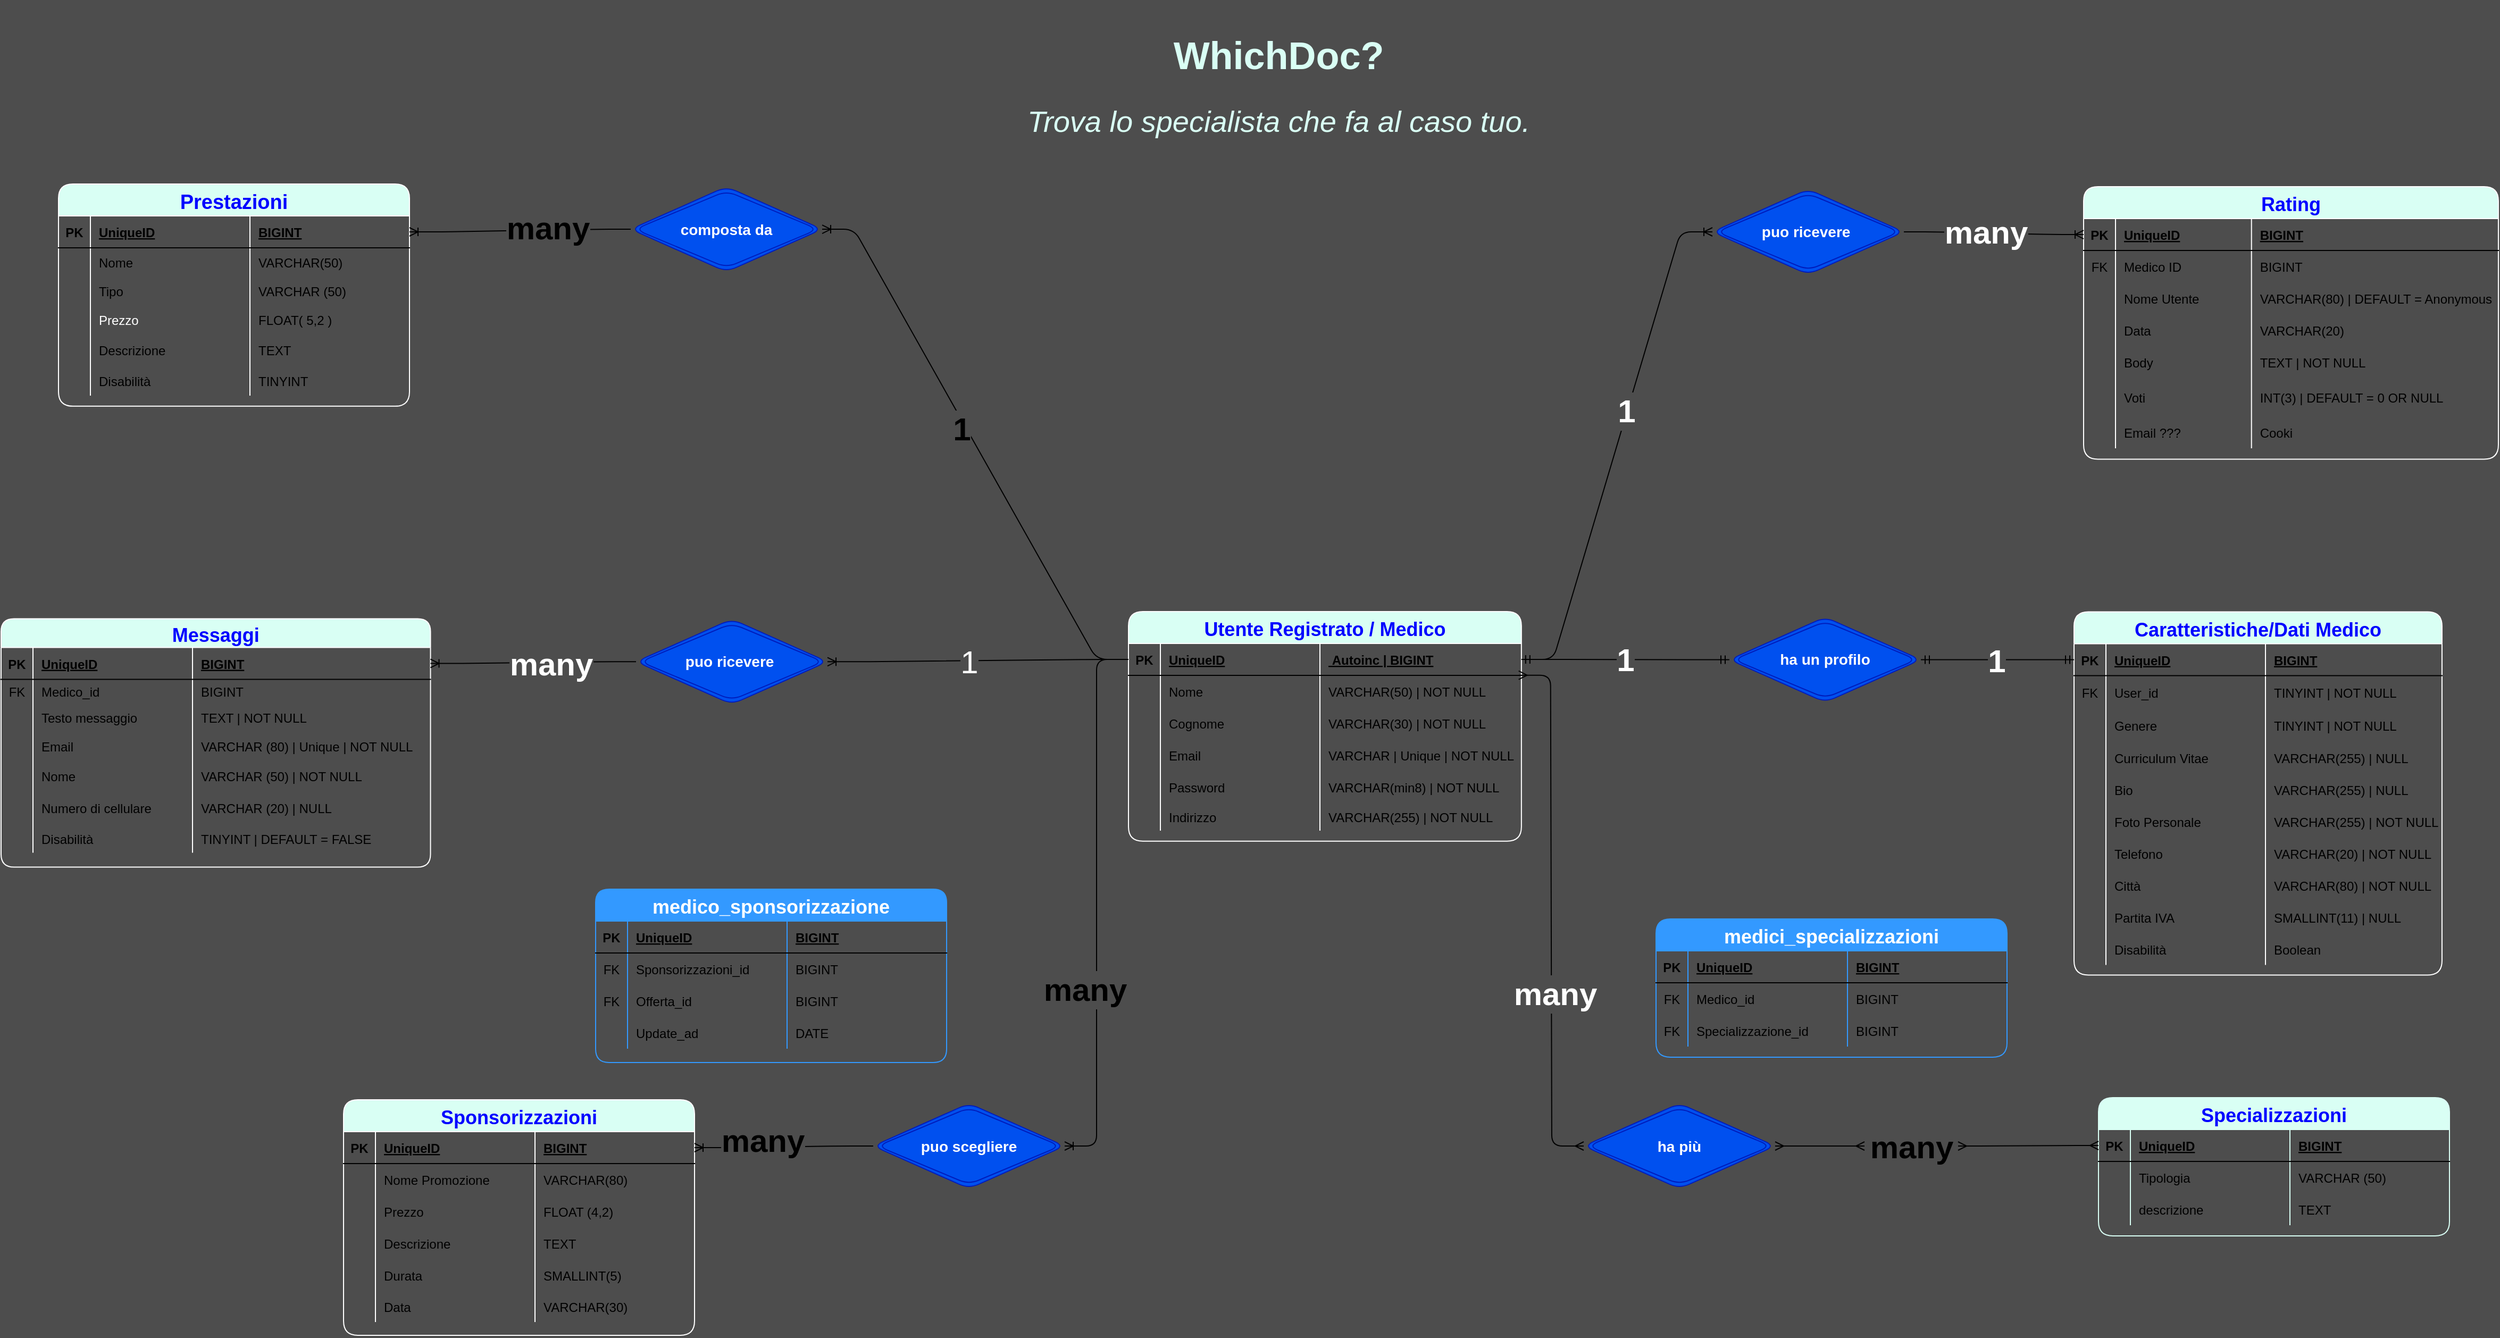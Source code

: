 <mxfile>
    <diagram id="pUhWzneBaKaQq2OK94V9" name="Page-1">
        <mxGraphModel dx="2972" dy="1405" grid="0" gridSize="10" guides="1" tooltips="1" connect="1" arrows="1" fold="1" page="0" pageScale="1" pageWidth="827" pageHeight="1169" background="#4D4D4D" math="0" shadow="0">
            <root>
                <mxCell id="0"/>
                <mxCell id="1" parent="0"/>
                <mxCell id="2" value="Utente Registrato / Medico" style="shape=table;startSize=30;container=1;collapsible=1;childLayout=tableLayout;fixedRows=1;rowLines=0;fontStyle=1;align=center;resizeLast=1;rounded=1;labelBackgroundColor=none;fillColor=#D9FFF4;fontColor=#0000FF;fontSize=18;strokeColor=#FFFFFF;" parent="1" vertex="1">
                    <mxGeometry x="6" y="33" width="369.424" height="215.818" as="geometry"/>
                </mxCell>
                <mxCell id="3" value="" style="shape=partialRectangle;collapsible=0;dropTarget=0;pointerEvents=0;fillColor=none;top=0;left=0;bottom=1;right=0;points=[[0,0.5],[1,0.5]];portConstraint=eastwest;rounded=1;" parent="2" vertex="1">
                    <mxGeometry y="30" width="369.424" height="30" as="geometry"/>
                </mxCell>
                <mxCell id="4" value="PK" style="shape=partialRectangle;connectable=0;fillColor=none;top=0;left=0;bottom=0;right=0;fontStyle=1;overflow=hidden;rounded=1;" parent="3" vertex="1">
                    <mxGeometry width="30" height="30" as="geometry"/>
                </mxCell>
                <mxCell id="5" value="UniqueID" style="shape=partialRectangle;connectable=0;fillColor=none;top=0;left=0;bottom=0;right=0;align=left;spacingLeft=6;fontStyle=5;overflow=hidden;rounded=1;" parent="3" vertex="1">
                    <mxGeometry x="30" width="150" height="30" as="geometry"/>
                </mxCell>
                <mxCell id="157" value=" Autoinc | BIGINT" style="shape=partialRectangle;connectable=0;fillColor=none;top=0;left=0;bottom=0;right=0;align=left;spacingLeft=6;fontStyle=5;overflow=hidden;rounded=1;" parent="3" vertex="1">
                    <mxGeometry x="180" width="189.424" height="30" as="geometry"/>
                </mxCell>
                <mxCell id="6" value="" style="shape=partialRectangle;collapsible=0;dropTarget=0;pointerEvents=0;fillColor=none;top=0;left=0;bottom=0;right=0;points=[[0,0.5],[1,0.5]];portConstraint=eastwest;rounded=1;" parent="2" vertex="1">
                    <mxGeometry y="60" width="369.424" height="30" as="geometry"/>
                </mxCell>
                <mxCell id="7" value="" style="shape=partialRectangle;connectable=0;fillColor=none;top=0;left=0;bottom=0;right=0;editable=1;overflow=hidden;rounded=1;" parent="6" vertex="1">
                    <mxGeometry width="30" height="30" as="geometry"/>
                </mxCell>
                <mxCell id="8" value="Nome" style="shape=partialRectangle;connectable=0;fillColor=none;top=0;left=0;bottom=0;right=0;align=left;spacingLeft=6;overflow=hidden;rounded=1;" parent="6" vertex="1">
                    <mxGeometry x="30" width="150" height="30" as="geometry"/>
                </mxCell>
                <mxCell id="160" value="VARCHAR(50) | NOT NULL" style="shape=partialRectangle;connectable=0;fillColor=none;top=0;left=0;bottom=0;right=0;align=left;spacingLeft=6;overflow=hidden;rounded=1;" parent="6" vertex="1">
                    <mxGeometry x="180" width="189.424" height="30" as="geometry"/>
                </mxCell>
                <mxCell id="9" value="" style="shape=partialRectangle;collapsible=0;dropTarget=0;pointerEvents=0;fillColor=none;top=0;left=0;bottom=0;right=0;points=[[0,0.5],[1,0.5]];portConstraint=eastwest;rounded=1;" parent="2" vertex="1">
                    <mxGeometry y="90" width="369.424" height="30" as="geometry"/>
                </mxCell>
                <mxCell id="10" value="" style="shape=partialRectangle;connectable=0;fillColor=none;top=0;left=0;bottom=0;right=0;editable=1;overflow=hidden;rounded=1;" parent="9" vertex="1">
                    <mxGeometry width="30" height="30" as="geometry"/>
                </mxCell>
                <mxCell id="11" value="Cognome" style="shape=partialRectangle;connectable=0;fillColor=none;top=0;left=0;bottom=0;right=0;align=left;spacingLeft=6;overflow=hidden;rounded=1;" parent="9" vertex="1">
                    <mxGeometry x="30" width="150" height="30" as="geometry"/>
                </mxCell>
                <mxCell id="161" value="VARCHAR(30) | NOT NULL" style="shape=partialRectangle;connectable=0;fillColor=none;top=0;left=0;bottom=0;right=0;align=left;spacingLeft=6;overflow=hidden;rounded=1;" parent="9" vertex="1">
                    <mxGeometry x="180" width="189.424" height="30" as="geometry"/>
                </mxCell>
                <mxCell id="12" value="" style="shape=partialRectangle;collapsible=0;dropTarget=0;pointerEvents=0;fillColor=none;top=0;left=0;bottom=0;right=0;points=[[0,0.5],[1,0.5]];portConstraint=eastwest;rounded=1;" parent="2" vertex="1">
                    <mxGeometry y="120" width="369.424" height="30" as="geometry"/>
                </mxCell>
                <mxCell id="13" value="" style="shape=partialRectangle;connectable=0;fillColor=none;top=0;left=0;bottom=0;right=0;editable=1;overflow=hidden;rounded=1;" parent="12" vertex="1">
                    <mxGeometry width="30" height="30" as="geometry"/>
                </mxCell>
                <mxCell id="14" value="Email" style="shape=partialRectangle;connectable=0;fillColor=none;top=0;left=0;bottom=0;right=0;align=left;spacingLeft=6;overflow=hidden;rounded=1;" parent="12" vertex="1">
                    <mxGeometry x="30" width="150" height="30" as="geometry"/>
                </mxCell>
                <mxCell id="162" value="VARCHAR | Unique | NOT NULL" style="shape=partialRectangle;connectable=0;fillColor=none;top=0;left=0;bottom=0;right=0;align=left;spacingLeft=6;overflow=hidden;rounded=1;" parent="12" vertex="1">
                    <mxGeometry x="180" width="189.424" height="30" as="geometry"/>
                </mxCell>
                <mxCell id="15" value="" style="shape=partialRectangle;collapsible=0;dropTarget=0;pointerEvents=0;fillColor=none;top=0;left=0;bottom=0;right=0;points=[[0,0.5],[1,0.5]];portConstraint=eastwest;rounded=1;" parent="2" vertex="1">
                    <mxGeometry y="150" width="369.424" height="30" as="geometry"/>
                </mxCell>
                <mxCell id="16" value="" style="shape=partialRectangle;connectable=0;fillColor=none;top=0;left=0;bottom=0;right=0;editable=1;overflow=hidden;rounded=1;" parent="15" vertex="1">
                    <mxGeometry width="30" height="30" as="geometry"/>
                </mxCell>
                <mxCell id="17" value="Password" style="shape=partialRectangle;connectable=0;fillColor=none;top=0;left=0;bottom=0;right=0;align=left;spacingLeft=6;overflow=hidden;rounded=1;" parent="15" vertex="1">
                    <mxGeometry x="30" width="150" height="30" as="geometry"/>
                </mxCell>
                <mxCell id="163" value="VARCHAR(min8) | NOT NULL" style="shape=partialRectangle;connectable=0;fillColor=none;top=0;left=0;bottom=0;right=0;align=left;spacingLeft=6;overflow=hidden;rounded=1;" parent="15" vertex="1">
                    <mxGeometry x="180" width="189.424" height="30" as="geometry"/>
                </mxCell>
                <mxCell id="135" value="" style="shape=partialRectangle;collapsible=0;dropTarget=0;pointerEvents=0;fillColor=none;top=0;left=0;bottom=0;right=0;points=[[0,0.5],[1,0.5]];portConstraint=eastwest;rounded=1;" parent="2" vertex="1">
                    <mxGeometry y="180" width="369.424" height="26" as="geometry"/>
                </mxCell>
                <mxCell id="136" value="" style="shape=partialRectangle;connectable=0;fillColor=none;top=0;left=0;bottom=0;right=0;editable=1;overflow=hidden;rounded=1;" parent="135" vertex="1">
                    <mxGeometry width="30" height="26" as="geometry"/>
                </mxCell>
                <mxCell id="137" value="Indirizzo" style="shape=partialRectangle;connectable=0;fillColor=none;top=0;left=0;bottom=0;right=0;align=left;spacingLeft=6;overflow=hidden;rounded=1;" parent="135" vertex="1">
                    <mxGeometry x="30" width="150" height="26" as="geometry"/>
                </mxCell>
                <mxCell id="164" value="VARCHAR(255) | NOT NULL" style="shape=partialRectangle;connectable=0;fillColor=none;top=0;left=0;bottom=0;right=0;align=left;spacingLeft=6;overflow=hidden;rounded=1;" parent="135" vertex="1">
                    <mxGeometry x="180" width="189.424" height="26" as="geometry"/>
                </mxCell>
                <mxCell id="28" value="Caratteristiche/Dati Medico" style="shape=table;startSize=30;container=1;collapsible=1;childLayout=tableLayout;fixedRows=1;rowLines=0;fontStyle=1;align=center;resizeLast=1;rounded=1;fillColor=#D9FFF4;fontColor=#0000FF;fontSize=18;strokeColor=#FFFFFF;" parent="1" vertex="1">
                    <mxGeometry x="895" y="33.25" width="345.965" height="341.5" as="geometry"/>
                </mxCell>
                <mxCell id="29" value="" style="shape=partialRectangle;collapsible=0;dropTarget=0;pointerEvents=0;fillColor=none;top=0;left=0;bottom=1;right=0;points=[[0,0.5],[1,0.5]];portConstraint=eastwest;rounded=1;" parent="28" vertex="1">
                    <mxGeometry y="30" width="345.965" height="30" as="geometry"/>
                </mxCell>
                <mxCell id="30" value="PK" style="shape=partialRectangle;connectable=0;fillColor=none;top=0;left=0;bottom=0;right=0;fontStyle=1;overflow=hidden;rounded=1;" parent="29" vertex="1">
                    <mxGeometry width="30" height="30" as="geometry"/>
                </mxCell>
                <mxCell id="31" value="UniqueID" style="shape=partialRectangle;connectable=0;fillColor=none;top=0;left=0;bottom=0;right=0;align=left;spacingLeft=6;fontStyle=5;overflow=hidden;rounded=1;" parent="29" vertex="1">
                    <mxGeometry x="30" width="150" height="30" as="geometry"/>
                </mxCell>
                <mxCell id="165" value="BIGINT" style="shape=partialRectangle;connectable=0;fillColor=none;top=0;left=0;bottom=0;right=0;align=left;spacingLeft=6;fontStyle=5;overflow=hidden;rounded=1;" parent="29" vertex="1">
                    <mxGeometry x="180" width="165.965" height="30" as="geometry"/>
                </mxCell>
                <mxCell id="32" value="" style="shape=partialRectangle;collapsible=0;dropTarget=0;pointerEvents=0;fillColor=none;top=0;left=0;bottom=0;right=0;points=[[0,0.5],[1,0.5]];portConstraint=eastwest;rounded=1;" parent="28" vertex="1">
                    <mxGeometry y="60" width="345.965" height="31" as="geometry"/>
                </mxCell>
                <mxCell id="33" value="FK" style="shape=partialRectangle;connectable=0;fillColor=none;top=0;left=0;bottom=0;right=0;editable=1;overflow=hidden;rounded=1;" parent="32" vertex="1">
                    <mxGeometry width="30" height="31" as="geometry"/>
                </mxCell>
                <mxCell id="34" value="User_id" style="shape=partialRectangle;connectable=0;fillColor=none;top=0;left=0;bottom=0;right=0;align=left;spacingLeft=6;overflow=hidden;rounded=1;" parent="32" vertex="1">
                    <mxGeometry x="30" width="150" height="31" as="geometry"/>
                </mxCell>
                <mxCell id="166" value="TINYINT | NOT NULL" style="shape=partialRectangle;connectable=0;fillColor=none;top=0;left=0;bottom=0;right=0;align=left;spacingLeft=6;overflow=hidden;rounded=1;" parent="32" vertex="1">
                    <mxGeometry x="180" width="165.965" height="31" as="geometry"/>
                </mxCell>
                <mxCell id="564" value="" style="shape=partialRectangle;collapsible=0;dropTarget=0;pointerEvents=0;fillColor=none;top=0;left=0;bottom=0;right=0;points=[[0,0.5],[1,0.5]];portConstraint=eastwest;rounded=1;" vertex="1" parent="28">
                    <mxGeometry y="91" width="345.965" height="31" as="geometry"/>
                </mxCell>
                <mxCell id="565" value="" style="shape=partialRectangle;connectable=0;fillColor=none;top=0;left=0;bottom=0;right=0;editable=1;overflow=hidden;rounded=1;" vertex="1" parent="564">
                    <mxGeometry width="30" height="31" as="geometry"/>
                </mxCell>
                <mxCell id="566" value="Genere" style="shape=partialRectangle;connectable=0;fillColor=none;top=0;left=0;bottom=0;right=0;align=left;spacingLeft=6;overflow=hidden;rounded=1;" vertex="1" parent="564">
                    <mxGeometry x="30" width="150" height="31" as="geometry"/>
                </mxCell>
                <mxCell id="567" value="TINYINT | NOT NULL" style="shape=partialRectangle;connectable=0;fillColor=none;top=0;left=0;bottom=0;right=0;align=left;spacingLeft=6;overflow=hidden;rounded=1;" vertex="1" parent="564">
                    <mxGeometry x="180" width="165.965" height="31" as="geometry"/>
                </mxCell>
                <mxCell id="78" value="" style="shape=partialRectangle;collapsible=0;dropTarget=0;pointerEvents=0;fillColor=none;top=0;left=0;bottom=0;right=0;points=[[0,0.5],[1,0.5]];portConstraint=eastwest;rounded=1;" parent="28" vertex="1">
                    <mxGeometry y="122" width="345.965" height="30" as="geometry"/>
                </mxCell>
                <mxCell id="79" value="" style="shape=partialRectangle;connectable=0;fillColor=none;top=0;left=0;bottom=0;right=0;editable=1;overflow=hidden;rounded=1;" parent="78" vertex="1">
                    <mxGeometry width="30" height="30" as="geometry"/>
                </mxCell>
                <mxCell id="80" value="Curriculum Vitae" style="shape=partialRectangle;connectable=0;fillColor=none;top=0;left=0;bottom=0;right=0;align=left;spacingLeft=6;overflow=hidden;rounded=1;" parent="78" vertex="1">
                    <mxGeometry x="30" width="150" height="30" as="geometry"/>
                </mxCell>
                <mxCell id="167" value="VARCHAR(255) | NULL" style="shape=partialRectangle;connectable=0;fillColor=none;top=0;left=0;bottom=0;right=0;align=left;spacingLeft=6;overflow=hidden;rounded=1;" parent="78" vertex="1">
                    <mxGeometry x="180" width="165.965" height="30" as="geometry"/>
                </mxCell>
                <mxCell id="568" value="" style="shape=partialRectangle;collapsible=0;dropTarget=0;pointerEvents=0;fillColor=none;top=0;left=0;bottom=0;right=0;points=[[0,0.5],[1,0.5]];portConstraint=eastwest;rounded=1;" vertex="1" parent="28">
                    <mxGeometry y="152" width="345.965" height="30" as="geometry"/>
                </mxCell>
                <mxCell id="569" value="" style="shape=partialRectangle;connectable=0;fillColor=none;top=0;left=0;bottom=0;right=0;editable=1;overflow=hidden;rounded=1;" vertex="1" parent="568">
                    <mxGeometry width="30" height="30" as="geometry"/>
                </mxCell>
                <mxCell id="570" value="Bio" style="shape=partialRectangle;connectable=0;fillColor=none;top=0;left=0;bottom=0;right=0;align=left;spacingLeft=6;overflow=hidden;rounded=1;" vertex="1" parent="568">
                    <mxGeometry x="30" width="150" height="30" as="geometry"/>
                </mxCell>
                <mxCell id="571" value="VARCHAR(255) | NULL" style="shape=partialRectangle;connectable=0;fillColor=none;top=0;left=0;bottom=0;right=0;align=left;spacingLeft=6;overflow=hidden;rounded=1;" vertex="1" parent="568">
                    <mxGeometry x="180" width="165.965" height="30" as="geometry"/>
                </mxCell>
                <mxCell id="35" value="" style="shape=partialRectangle;collapsible=0;dropTarget=0;pointerEvents=0;fillColor=none;top=0;left=0;bottom=0;right=0;points=[[0,0.5],[1,0.5]];portConstraint=eastwest;rounded=1;" parent="28" vertex="1">
                    <mxGeometry y="182" width="345.965" height="30" as="geometry"/>
                </mxCell>
                <mxCell id="36" value="" style="shape=partialRectangle;connectable=0;fillColor=none;top=0;left=0;bottom=0;right=0;editable=1;overflow=hidden;rounded=1;" parent="35" vertex="1">
                    <mxGeometry width="30" height="30" as="geometry"/>
                </mxCell>
                <mxCell id="37" value="Foto Personale" style="shape=partialRectangle;connectable=0;fillColor=none;top=0;left=0;bottom=0;right=0;align=left;spacingLeft=6;overflow=hidden;rounded=1;" parent="35" vertex="1">
                    <mxGeometry x="30" width="150" height="30" as="geometry"/>
                </mxCell>
                <mxCell id="168" value="VARCHAR(255) | NOT NULL" style="shape=partialRectangle;connectable=0;fillColor=none;top=0;left=0;bottom=0;right=0;align=left;spacingLeft=6;overflow=hidden;rounded=1;" parent="35" vertex="1">
                    <mxGeometry x="180" width="165.965" height="30" as="geometry"/>
                </mxCell>
                <mxCell id="38" value="" style="shape=partialRectangle;collapsible=0;dropTarget=0;pointerEvents=0;fillColor=none;top=0;left=0;bottom=0;right=0;points=[[0,0.5],[1,0.5]];portConstraint=eastwest;rounded=1;" parent="28" vertex="1">
                    <mxGeometry y="212" width="345.965" height="30" as="geometry"/>
                </mxCell>
                <mxCell id="39" value="" style="shape=partialRectangle;connectable=0;fillColor=none;top=0;left=0;bottom=0;right=0;editable=1;overflow=hidden;rounded=1;" parent="38" vertex="1">
                    <mxGeometry width="30" height="30" as="geometry"/>
                </mxCell>
                <mxCell id="40" value="Telefono" style="shape=partialRectangle;connectable=0;fillColor=none;top=0;left=0;bottom=0;right=0;align=left;spacingLeft=6;overflow=hidden;rounded=1;" parent="38" vertex="1">
                    <mxGeometry x="30" width="150" height="30" as="geometry"/>
                </mxCell>
                <mxCell id="169" value="VARCHAR(20) | NOT NULL" style="shape=partialRectangle;connectable=0;fillColor=none;top=0;left=0;bottom=0;right=0;align=left;spacingLeft=6;overflow=hidden;rounded=1;" parent="38" vertex="1">
                    <mxGeometry x="180" width="165.965" height="30" as="geometry"/>
                </mxCell>
                <mxCell id="66" value="" style="shape=partialRectangle;collapsible=0;dropTarget=0;pointerEvents=0;fillColor=none;top=0;left=0;bottom=0;right=0;points=[[0,0.5],[1,0.5]];portConstraint=eastwest;rounded=1;" parent="28" vertex="1">
                    <mxGeometry y="242" width="345.965" height="30" as="geometry"/>
                </mxCell>
                <mxCell id="67" value="" style="shape=partialRectangle;connectable=0;fillColor=none;top=0;left=0;bottom=0;right=0;editable=1;overflow=hidden;rounded=1;" parent="66" vertex="1">
                    <mxGeometry width="30" height="30" as="geometry"/>
                </mxCell>
                <mxCell id="68" value="Città" style="shape=partialRectangle;connectable=0;fillColor=none;top=0;left=0;bottom=0;right=0;align=left;spacingLeft=6;overflow=hidden;rounded=1;" parent="66" vertex="1">
                    <mxGeometry x="30" width="150" height="30" as="geometry"/>
                </mxCell>
                <mxCell id="170" value="VARCHAR(80) | NOT NULL" style="shape=partialRectangle;connectable=0;fillColor=none;top=0;left=0;bottom=0;right=0;align=left;spacingLeft=6;overflow=hidden;rounded=1;" parent="66" vertex="1">
                    <mxGeometry x="180" width="165.965" height="30" as="geometry"/>
                </mxCell>
                <mxCell id="132" value="" style="shape=partialRectangle;collapsible=0;dropTarget=0;pointerEvents=0;fillColor=none;top=0;left=0;bottom=0;right=0;points=[[0,0.5],[1,0.5]];portConstraint=eastwest;rounded=1;" parent="28" vertex="1">
                    <mxGeometry y="272" width="345.965" height="30" as="geometry"/>
                </mxCell>
                <mxCell id="133" value="" style="shape=partialRectangle;connectable=0;fillColor=none;top=0;left=0;bottom=0;right=0;editable=1;overflow=hidden;rounded=1;" parent="132" vertex="1">
                    <mxGeometry width="30" height="30" as="geometry"/>
                </mxCell>
                <mxCell id="134" value="Partita IVA" style="shape=partialRectangle;connectable=0;fillColor=none;top=0;left=0;bottom=0;right=0;align=left;spacingLeft=6;overflow=hidden;rounded=1;" parent="132" vertex="1">
                    <mxGeometry x="30" width="150" height="30" as="geometry"/>
                </mxCell>
                <mxCell id="172" value="SMALLINT(11) | NULL" style="shape=partialRectangle;connectable=0;fillColor=none;top=0;left=0;bottom=0;right=0;align=left;spacingLeft=6;overflow=hidden;rounded=1;" parent="132" vertex="1">
                    <mxGeometry x="180" width="165.965" height="30" as="geometry"/>
                </mxCell>
                <mxCell id="241" value="" style="shape=partialRectangle;collapsible=0;dropTarget=0;pointerEvents=0;fillColor=none;top=0;left=0;bottom=0;right=0;points=[[0,0.5],[1,0.5]];portConstraint=eastwest;rounded=1;" parent="28" vertex="1">
                    <mxGeometry y="302" width="345.965" height="30" as="geometry"/>
                </mxCell>
                <mxCell id="242" value="" style="shape=partialRectangle;connectable=0;fillColor=none;top=0;left=0;bottom=0;right=0;editable=1;overflow=hidden;rounded=1;" parent="241" vertex="1">
                    <mxGeometry width="30" height="30" as="geometry"/>
                </mxCell>
                <mxCell id="243" value="Disabilità " style="shape=partialRectangle;connectable=0;fillColor=none;top=0;left=0;bottom=0;right=0;align=left;spacingLeft=6;overflow=hidden;rounded=1;" parent="241" vertex="1">
                    <mxGeometry x="30" width="150" height="30" as="geometry"/>
                </mxCell>
                <mxCell id="244" value="Boolean" style="shape=partialRectangle;connectable=0;fillColor=none;top=0;left=0;bottom=0;right=0;align=left;spacingLeft=6;overflow=hidden;rounded=1;" parent="241" vertex="1">
                    <mxGeometry x="180" width="165.965" height="30" as="geometry"/>
                </mxCell>
                <mxCell id="50" value="Specializzazioni" style="shape=table;startSize=30;container=1;collapsible=1;childLayout=tableLayout;fixedRows=1;rowLines=0;fontStyle=1;align=center;resizeLast=1;rounded=1;strokeColor=#D9FFF4;fillColor=#D9FFF4;fontColor=#0000FF;fontSize=18;" parent="1" vertex="1">
                    <mxGeometry x="918" y="490" width="330" height="130" as="geometry"/>
                </mxCell>
                <mxCell id="51" value="" style="shape=partialRectangle;collapsible=0;dropTarget=0;pointerEvents=0;fillColor=none;top=0;left=0;bottom=1;right=0;points=[[0,0.5],[1,0.5]];portConstraint=eastwest;rounded=1;" parent="50" vertex="1">
                    <mxGeometry y="30" width="330" height="30" as="geometry"/>
                </mxCell>
                <mxCell id="52" value="PK" style="shape=partialRectangle;connectable=0;fillColor=none;top=0;left=0;bottom=0;right=0;fontStyle=1;overflow=hidden;rounded=1;" parent="51" vertex="1">
                    <mxGeometry width="30" height="30" as="geometry"/>
                </mxCell>
                <mxCell id="53" value="UniqueID" style="shape=partialRectangle;connectable=0;fillColor=none;top=0;left=0;bottom=0;right=0;align=left;spacingLeft=6;fontStyle=5;overflow=hidden;rounded=1;" parent="51" vertex="1">
                    <mxGeometry x="30" width="150" height="30" as="geometry"/>
                </mxCell>
                <mxCell id="434" value="BIGINT" style="shape=partialRectangle;connectable=0;fillColor=none;top=0;left=0;bottom=0;right=0;align=left;spacingLeft=6;fontStyle=5;overflow=hidden;rounded=1;" parent="51" vertex="1">
                    <mxGeometry x="180" width="150" height="30" as="geometry"/>
                </mxCell>
                <mxCell id="54" value="" style="shape=partialRectangle;collapsible=0;dropTarget=0;pointerEvents=0;fillColor=none;top=0;left=0;bottom=0;right=0;points=[[0,0.5],[1,0.5]];portConstraint=eastwest;rounded=1;" parent="50" vertex="1">
                    <mxGeometry y="60" width="330" height="30" as="geometry"/>
                </mxCell>
                <mxCell id="55" value="" style="shape=partialRectangle;connectable=0;fillColor=none;top=0;left=0;bottom=0;right=0;editable=1;overflow=hidden;rounded=1;" parent="54" vertex="1">
                    <mxGeometry width="30" height="30" as="geometry"/>
                </mxCell>
                <mxCell id="56" value="Tipologia" style="shape=partialRectangle;connectable=0;fillColor=none;top=0;left=0;bottom=0;right=0;align=left;spacingLeft=6;overflow=hidden;rounded=1;" parent="54" vertex="1">
                    <mxGeometry x="30" width="150" height="30" as="geometry"/>
                </mxCell>
                <mxCell id="435" value="VARCHAR (50)" style="shape=partialRectangle;connectable=0;fillColor=none;top=0;left=0;bottom=0;right=0;align=left;spacingLeft=6;overflow=hidden;rounded=1;" parent="54" vertex="1">
                    <mxGeometry x="180" width="150" height="30" as="geometry"/>
                </mxCell>
                <mxCell id="107" value="" style="shape=partialRectangle;collapsible=0;dropTarget=0;pointerEvents=0;fillColor=none;top=0;left=0;bottom=0;right=0;points=[[0,0.5],[1,0.5]];portConstraint=eastwest;rounded=1;" parent="50" vertex="1">
                    <mxGeometry y="90" width="330" height="30" as="geometry"/>
                </mxCell>
                <mxCell id="108" value="" style="shape=partialRectangle;connectable=0;fillColor=none;top=0;left=0;bottom=0;right=0;editable=1;overflow=hidden;rounded=1;" parent="107" vertex="1">
                    <mxGeometry width="30" height="30" as="geometry"/>
                </mxCell>
                <mxCell id="109" value="descrizione" style="shape=partialRectangle;connectable=0;fillColor=none;top=0;left=0;bottom=0;right=0;align=left;spacingLeft=6;overflow=hidden;rounded=1;" parent="107" vertex="1">
                    <mxGeometry x="30" width="150" height="30" as="geometry"/>
                </mxCell>
                <mxCell id="436" value="TEXT" style="shape=partialRectangle;connectable=0;fillColor=none;top=0;left=0;bottom=0;right=0;align=left;spacingLeft=6;overflow=hidden;rounded=1;" parent="107" vertex="1">
                    <mxGeometry x="180" width="150" height="30" as="geometry"/>
                </mxCell>
                <mxCell id="63" value="" style="edgeStyle=entityRelationEdgeStyle;fontSize=12;html=1;endArrow=ERmandOne;startArrow=ERmandOne;entryX=0;entryY=0.5;entryDx=0;entryDy=0;exitX=1;exitY=0.5;exitDx=0;exitDy=0;" parent="1" source="64" target="29" edge="1">
                    <mxGeometry width="100" height="100" relative="1" as="geometry">
                        <mxPoint x="360" y="430" as="sourcePoint"/>
                        <mxPoint x="460" y="330" as="targetPoint"/>
                    </mxGeometry>
                </mxCell>
                <mxCell id="439" value="1" style="edgeLabel;html=1;align=center;verticalAlign=middle;resizable=0;points=[];fontColor=#FFFFFF;fontSize=30;labelBackgroundColor=#4D4D4D;fontStyle=1" parent="63" vertex="1" connectable="0">
                    <mxGeometry x="-0.021" y="-2" relative="1" as="geometry">
                        <mxPoint y="-2" as="offset"/>
                    </mxGeometry>
                </mxCell>
                <mxCell id="64" value="ha un profilo" style="shape=rhombus;double=1;perimeter=rhombusPerimeter;whiteSpace=wrap;html=1;align=center;fillColor=#0050ef;strokeColor=#001DBC;fontColor=#ffffff;rounded=1;fontSize=14;fontStyle=1" parent="1" vertex="1">
                    <mxGeometry x="571" y="38.25" width="180" height="80" as="geometry"/>
                </mxCell>
                <mxCell id="65" value="" style="edgeStyle=entityRelationEdgeStyle;fontSize=18;html=1;endArrow=ERmandOne;startArrow=ERmandOne;entryX=0;entryY=0.5;entryDx=0;entryDy=0;exitX=1;exitY=0.5;exitDx=0;exitDy=0;" parent="1" source="3" target="64" edge="1">
                    <mxGeometry width="100" height="100" relative="1" as="geometry">
                        <mxPoint x="240" y="265" as="sourcePoint"/>
                        <mxPoint x="520" y="155" as="targetPoint"/>
                    </mxGeometry>
                </mxCell>
                <mxCell id="440" value="1" style="edgeLabel;html=1;align=center;verticalAlign=middle;resizable=0;points=[];fontColor=#FFFFFF;fontSize=30;labelBackgroundColor=#4D4D4D;fontStyle=1" parent="65" vertex="1" connectable="0">
                    <mxGeometry x="-0.008" relative="1" as="geometry">
                        <mxPoint as="offset"/>
                    </mxGeometry>
                </mxCell>
                <mxCell id="75" value="" style="edgeStyle=entityRelationEdgeStyle;fontSize=12;html=1;endArrow=ERmany;startArrow=ERmany;entryX=0;entryY=0.5;entryDx=0;entryDy=0;exitX=1;exitY=0.5;exitDx=0;exitDy=0;" parent="1" source="141" target="51" edge="1">
                    <mxGeometry width="100" height="100" relative="1" as="geometry">
                        <mxPoint x="360" y="430" as="sourcePoint"/>
                        <mxPoint x="460" y="330" as="targetPoint"/>
                    </mxGeometry>
                </mxCell>
                <mxCell id="76" value="ha più" style="shape=rhombus;double=1;perimeter=rhombusPerimeter;whiteSpace=wrap;html=1;align=center;fillColor=#0050ef;strokeColor=#001DBC;fontColor=#ffffff;rounded=1;fontSize=14;fontStyle=1" parent="1" vertex="1">
                    <mxGeometry x="434" y="495.5" width="180" height="80" as="geometry"/>
                </mxCell>
                <mxCell id="77" value="" style="edgeStyle=entityRelationEdgeStyle;fontSize=12;html=1;endArrow=ERmany;startArrow=ERmany;entryX=0;entryY=0.5;entryDx=0;entryDy=0;exitX=0.993;exitY=0.995;exitDx=0;exitDy=0;exitPerimeter=0;" parent="1" source="3" target="76" edge="1">
                    <mxGeometry width="100" height="100" relative="1" as="geometry">
                        <mxPoint x="240" y="295" as="sourcePoint"/>
                        <mxPoint x="310" y="585" as="targetPoint"/>
                    </mxGeometry>
                </mxCell>
                <mxCell id="441" value="many" style="edgeLabel;html=1;align=center;verticalAlign=middle;resizable=0;points=[];fontColor=#FFFFFF;fontSize=30;labelBackgroundColor=#4D4D4D;fontStyle=1" parent="77" vertex="1" connectable="0">
                    <mxGeometry x="-0.144" y="1" relative="1" as="geometry">
                        <mxPoint x="2.68" y="114.15" as="offset"/>
                    </mxGeometry>
                </mxCell>
                <mxCell id="209" value="Rating" style="shape=table;startSize=30;container=1;collapsible=1;childLayout=tableLayout;fixedRows=1;rowLines=0;fontStyle=1;align=center;resizeLast=1;rounded=1;fillColor=#D9FFF4;labelBackgroundColor=none;fontColor=#0000FF;fontSize=18;strokeColor=#FFFFFF;" parent="1" vertex="1">
                    <mxGeometry x="904" y="-366.46" width="389.992" height="256.267" as="geometry"/>
                </mxCell>
                <mxCell id="210" value="" style="shape=partialRectangle;collapsible=0;dropTarget=0;pointerEvents=0;fillColor=none;top=0;left=0;bottom=1;right=0;points=[[0,0.5],[1,0.5]];portConstraint=eastwest;rounded=1;" parent="209" vertex="1">
                    <mxGeometry y="30" width="389.992" height="30" as="geometry"/>
                </mxCell>
                <mxCell id="211" value="PK" style="shape=partialRectangle;connectable=0;fillColor=none;top=0;left=0;bottom=0;right=0;fontStyle=1;overflow=hidden;rounded=1;" parent="210" vertex="1">
                    <mxGeometry width="30" height="30" as="geometry"/>
                </mxCell>
                <mxCell id="212" value="UniqueID" style="shape=partialRectangle;connectable=0;fillColor=none;top=0;left=0;bottom=0;right=0;align=left;spacingLeft=6;fontStyle=5;overflow=hidden;rounded=1;" parent="210" vertex="1">
                    <mxGeometry x="30" width="127.844" height="30" as="geometry"/>
                </mxCell>
                <mxCell id="409" value="BIGINT" style="shape=partialRectangle;connectable=0;fillColor=none;top=0;left=0;bottom=0;right=0;align=left;spacingLeft=6;fontStyle=5;overflow=hidden;rounded=1;" parent="210" vertex="1">
                    <mxGeometry x="157.844" width="232.148" height="30" as="geometry"/>
                </mxCell>
                <mxCell id="213" value="" style="shape=partialRectangle;collapsible=0;dropTarget=0;pointerEvents=0;fillColor=none;top=0;left=0;bottom=0;right=0;points=[[0,0.5],[1,0.5]];portConstraint=eastwest;rounded=1;" parent="209" vertex="1">
                    <mxGeometry y="60" width="389.992" height="30" as="geometry"/>
                </mxCell>
                <mxCell id="214" value="FK" style="shape=partialRectangle;connectable=0;fillColor=none;top=0;left=0;bottom=0;right=0;editable=1;overflow=hidden;rounded=1;" parent="213" vertex="1">
                    <mxGeometry width="30" height="30" as="geometry"/>
                </mxCell>
                <mxCell id="215" value="Medico ID" style="shape=partialRectangle;connectable=0;fillColor=none;top=0;left=0;bottom=0;right=0;align=left;spacingLeft=6;overflow=hidden;rounded=1;" parent="213" vertex="1">
                    <mxGeometry x="30" width="127.844" height="30" as="geometry"/>
                </mxCell>
                <mxCell id="410" value="BIGINT" style="shape=partialRectangle;connectable=0;fillColor=none;top=0;left=0;bottom=0;right=0;align=left;spacingLeft=6;overflow=hidden;rounded=1;" parent="213" vertex="1">
                    <mxGeometry x="157.844" width="232.148" height="30" as="geometry"/>
                </mxCell>
                <mxCell id="382" value="" style="shape=partialRectangle;collapsible=0;dropTarget=0;pointerEvents=0;fillColor=none;top=0;left=0;bottom=0;right=0;points=[[0,0.5],[1,0.5]];portConstraint=eastwest;rounded=1;" parent="209" vertex="1">
                    <mxGeometry y="90" width="389.992" height="30" as="geometry"/>
                </mxCell>
                <mxCell id="383" value="" style="shape=partialRectangle;connectable=0;fillColor=none;top=0;left=0;bottom=0;right=0;editable=1;overflow=hidden;rounded=1;" parent="382" vertex="1">
                    <mxGeometry width="30" height="30" as="geometry"/>
                </mxCell>
                <mxCell id="384" value="Nome Utente" style="shape=partialRectangle;connectable=0;fillColor=none;top=0;left=0;bottom=0;right=0;align=left;spacingLeft=6;overflow=hidden;rounded=1;" parent="382" vertex="1">
                    <mxGeometry x="30" width="127.844" height="30" as="geometry"/>
                </mxCell>
                <mxCell id="413" value="VARCHAR(80) | DEFAULT = Anonymous" style="shape=partialRectangle;connectable=0;fillColor=none;top=0;left=0;bottom=0;right=0;align=left;spacingLeft=6;overflow=hidden;rounded=1;" parent="382" vertex="1">
                    <mxGeometry x="157.844" width="232.148" height="30" as="geometry"/>
                </mxCell>
                <mxCell id="216" value="" style="shape=partialRectangle;collapsible=0;dropTarget=0;pointerEvents=0;fillColor=none;top=0;left=0;bottom=0;right=0;points=[[0,0.5],[1,0.5]];portConstraint=eastwest;rounded=1;" parent="209" vertex="1">
                    <mxGeometry y="120" width="389.992" height="30" as="geometry"/>
                </mxCell>
                <mxCell id="217" value="" style="shape=partialRectangle;connectable=0;fillColor=none;top=0;left=0;bottom=0;right=0;editable=1;overflow=hidden;rounded=1;" parent="216" vertex="1">
                    <mxGeometry width="30" height="30" as="geometry"/>
                </mxCell>
                <mxCell id="218" value="Data" style="shape=partialRectangle;connectable=0;fillColor=none;top=0;left=0;bottom=0;right=0;align=left;spacingLeft=6;overflow=hidden;rounded=1;" parent="216" vertex="1">
                    <mxGeometry x="30" width="127.844" height="30" as="geometry"/>
                </mxCell>
                <mxCell id="412" value="VARCHAR(20)" style="shape=partialRectangle;connectable=0;fillColor=none;top=0;left=0;bottom=0;right=0;align=left;spacingLeft=6;overflow=hidden;rounded=1;" parent="216" vertex="1">
                    <mxGeometry x="157.844" width="232.148" height="30" as="geometry"/>
                </mxCell>
                <mxCell id="385" value="" style="shape=partialRectangle;collapsible=0;dropTarget=0;pointerEvents=0;fillColor=none;top=0;left=0;bottom=0;right=0;points=[[0,0.5],[1,0.5]];portConstraint=eastwest;rounded=1;" parent="209" vertex="1">
                    <mxGeometry y="150" width="389.992" height="30" as="geometry"/>
                </mxCell>
                <mxCell id="386" value="" style="shape=partialRectangle;connectable=0;fillColor=none;top=0;left=0;bottom=0;right=0;editable=1;overflow=hidden;rounded=1;" parent="385" vertex="1">
                    <mxGeometry width="30" height="30" as="geometry"/>
                </mxCell>
                <mxCell id="387" value="Body" style="shape=partialRectangle;connectable=0;fillColor=none;top=0;left=0;bottom=0;right=0;align=left;spacingLeft=6;overflow=hidden;rounded=1;" parent="385" vertex="1">
                    <mxGeometry x="30" width="127.844" height="30" as="geometry"/>
                </mxCell>
                <mxCell id="414" value="TEXT | NOT NULL" style="shape=partialRectangle;connectable=0;fillColor=none;top=0;left=0;bottom=0;right=0;align=left;spacingLeft=6;overflow=hidden;rounded=1;" parent="385" vertex="1">
                    <mxGeometry x="157.844" width="232.148" height="30" as="geometry"/>
                </mxCell>
                <mxCell id="376" value="" style="shape=partialRectangle;collapsible=0;dropTarget=0;pointerEvents=0;fillColor=none;top=0;left=0;bottom=0;right=0;points=[[0,0.5],[1,0.5]];portConstraint=eastwest;rounded=1;" parent="209" vertex="1">
                    <mxGeometry y="180" width="389.992" height="36" as="geometry"/>
                </mxCell>
                <mxCell id="377" value="" style="shape=partialRectangle;connectable=0;fillColor=none;top=0;left=0;bottom=0;right=0;editable=1;overflow=hidden;rounded=1;" parent="376" vertex="1">
                    <mxGeometry width="30" height="36" as="geometry"/>
                </mxCell>
                <mxCell id="378" value="Voti" style="shape=partialRectangle;connectable=0;fillColor=none;top=0;left=0;bottom=0;right=0;align=left;spacingLeft=6;overflow=hidden;rounded=1;" parent="376" vertex="1">
                    <mxGeometry x="30" width="127.844" height="36" as="geometry"/>
                </mxCell>
                <mxCell id="411" value="INT(3) | DEFAULT = 0 OR NULL" style="shape=partialRectangle;connectable=0;fillColor=none;top=0;left=0;bottom=0;right=0;align=left;spacingLeft=6;overflow=hidden;rounded=1;" parent="376" vertex="1">
                    <mxGeometry x="157.844" width="232.148" height="36" as="geometry"/>
                </mxCell>
                <mxCell id="379" value="" style="shape=partialRectangle;collapsible=0;dropTarget=0;pointerEvents=0;fillColor=none;top=0;left=0;bottom=0;right=0;points=[[0,0.5],[1,0.5]];portConstraint=eastwest;rounded=1;" parent="209" vertex="1">
                    <mxGeometry y="216" width="389.992" height="30" as="geometry"/>
                </mxCell>
                <mxCell id="380" value="" style="shape=partialRectangle;connectable=0;fillColor=none;top=0;left=0;bottom=0;right=0;editable=1;overflow=hidden;rounded=1;" parent="379" vertex="1">
                    <mxGeometry width="30" height="30" as="geometry"/>
                </mxCell>
                <mxCell id="381" value="Email ???" style="shape=partialRectangle;connectable=0;fillColor=none;top=0;left=0;bottom=0;right=0;align=left;spacingLeft=6;overflow=hidden;rounded=1;" parent="379" vertex="1">
                    <mxGeometry x="30" width="127.844" height="30" as="geometry"/>
                </mxCell>
                <mxCell id="415" value="Cooki" style="shape=partialRectangle;connectable=0;fillColor=none;top=0;left=0;bottom=0;right=0;align=left;spacingLeft=6;overflow=hidden;rounded=1;" parent="379" vertex="1">
                    <mxGeometry x="157.844" width="232.148" height="30" as="geometry"/>
                </mxCell>
                <mxCell id="277" value="Messaggi" style="shape=table;startSize=27;container=1;collapsible=1;childLayout=tableLayout;fixedRows=1;rowLines=0;fontStyle=1;align=center;resizeLast=1;rounded=1;fillColor=#D9FFF4;fontColor=#0000FF;fontSize=18;strokeColor=#FFFFFF;" parent="1" vertex="1">
                    <mxGeometry x="-1054" y="39.75" width="403.754" height="233.495" as="geometry"/>
                </mxCell>
                <mxCell id="278" value="" style="shape=partialRectangle;collapsible=0;dropTarget=0;pointerEvents=0;fillColor=none;top=0;left=0;bottom=1;right=0;points=[[0,0.5],[1,0.5]];portConstraint=eastwest;rounded=1;" parent="277" vertex="1">
                    <mxGeometry y="27" width="403.754" height="30" as="geometry"/>
                </mxCell>
                <mxCell id="279" value="PK" style="shape=partialRectangle;connectable=0;fillColor=none;top=0;left=0;bottom=0;right=0;fontStyle=1;overflow=hidden;rounded=1;" parent="278" vertex="1">
                    <mxGeometry width="30" height="30" as="geometry"/>
                </mxCell>
                <mxCell id="280" value="UniqueID" style="shape=partialRectangle;connectable=0;fillColor=none;top=0;left=0;bottom=0;right=0;align=left;spacingLeft=6;fontStyle=5;overflow=hidden;rounded=1;" parent="278" vertex="1">
                    <mxGeometry x="30" width="150" height="30" as="geometry"/>
                </mxCell>
                <mxCell id="401" value="BIGINT" style="shape=partialRectangle;connectable=0;fillColor=none;top=0;left=0;bottom=0;right=0;align=left;spacingLeft=6;fontStyle=5;overflow=hidden;rounded=1;" parent="278" vertex="1">
                    <mxGeometry x="180" width="223.754" height="30" as="geometry"/>
                </mxCell>
                <mxCell id="281" value="" style="shape=partialRectangle;collapsible=0;dropTarget=0;pointerEvents=0;fillColor=none;top=0;left=0;bottom=0;right=0;points=[[0,0.5],[1,0.5]];portConstraint=eastwest;rounded=1;" parent="277" vertex="1">
                    <mxGeometry y="57" width="403.754" height="22" as="geometry"/>
                </mxCell>
                <mxCell id="282" value="FK" style="shape=partialRectangle;connectable=0;fillColor=none;top=0;left=0;bottom=0;right=0;editable=1;overflow=hidden;rounded=1;" parent="281" vertex="1">
                    <mxGeometry width="30" height="22" as="geometry"/>
                </mxCell>
                <mxCell id="283" value="Medico_id" style="shape=partialRectangle;connectable=0;fillColor=none;top=0;left=0;bottom=0;right=0;align=left;spacingLeft=6;overflow=hidden;rounded=1;" parent="281" vertex="1">
                    <mxGeometry x="30" width="150" height="22" as="geometry"/>
                </mxCell>
                <mxCell id="402" value="BIGINT" style="shape=partialRectangle;connectable=0;fillColor=none;top=0;left=0;bottom=0;right=0;align=left;spacingLeft=6;overflow=hidden;rounded=1;" parent="281" vertex="1">
                    <mxGeometry x="180" width="223.754" height="22" as="geometry"/>
                </mxCell>
                <mxCell id="309" value="" style="shape=partialRectangle;collapsible=0;dropTarget=0;pointerEvents=0;fillColor=none;top=0;left=0;bottom=0;right=0;points=[[0,0.5],[1,0.5]];portConstraint=eastwest;rounded=1;" parent="277" vertex="1">
                    <mxGeometry y="79" width="403.754" height="27" as="geometry"/>
                </mxCell>
                <mxCell id="310" value="" style="shape=partialRectangle;connectable=0;fillColor=none;top=0;left=0;bottom=0;right=0;editable=1;overflow=hidden;rounded=1;" parent="309" vertex="1">
                    <mxGeometry width="30" height="27" as="geometry"/>
                </mxCell>
                <mxCell id="311" value="Testo messaggio" style="shape=partialRectangle;connectable=0;fillColor=none;top=0;left=0;bottom=0;right=0;align=left;spacingLeft=6;overflow=hidden;rounded=1;" parent="309" vertex="1">
                    <mxGeometry x="30" width="150" height="27" as="geometry"/>
                </mxCell>
                <mxCell id="403" value="TEXT | NOT NULL" style="shape=partialRectangle;connectable=0;fillColor=none;top=0;left=0;bottom=0;right=0;align=left;spacingLeft=6;overflow=hidden;rounded=1;" parent="309" vertex="1">
                    <mxGeometry x="180" width="223.754" height="27" as="geometry"/>
                </mxCell>
                <mxCell id="312" value="" style="shape=partialRectangle;collapsible=0;dropTarget=0;pointerEvents=0;fillColor=none;top=0;left=0;bottom=0;right=0;points=[[0,0.5],[1,0.5]];portConstraint=eastwest;rounded=1;" parent="277" vertex="1">
                    <mxGeometry y="106" width="403.754" height="27" as="geometry"/>
                </mxCell>
                <mxCell id="313" value="" style="shape=partialRectangle;connectable=0;fillColor=none;top=0;left=0;bottom=0;right=0;editable=1;overflow=hidden;rounded=1;" parent="312" vertex="1">
                    <mxGeometry width="30" height="27" as="geometry"/>
                </mxCell>
                <mxCell id="314" value="Email" style="shape=partialRectangle;connectable=0;fillColor=none;top=0;left=0;bottom=0;right=0;align=left;spacingLeft=6;overflow=hidden;rounded=1;" parent="312" vertex="1">
                    <mxGeometry x="30" width="150" height="27" as="geometry"/>
                </mxCell>
                <mxCell id="404" value="VARCHAR (80) | Unique | NOT NULL" style="shape=partialRectangle;connectable=0;fillColor=none;top=0;left=0;bottom=0;right=0;align=left;spacingLeft=6;overflow=hidden;rounded=1;" parent="312" vertex="1">
                    <mxGeometry x="180" width="223.754" height="27" as="geometry"/>
                </mxCell>
                <mxCell id="315" value="" style="shape=partialRectangle;collapsible=0;dropTarget=0;pointerEvents=0;fillColor=none;top=0;left=0;bottom=0;right=0;points=[[0,0.5],[1,0.5]];portConstraint=eastwest;rounded=1;" parent="277" vertex="1">
                    <mxGeometry y="133" width="403.754" height="29" as="geometry"/>
                </mxCell>
                <mxCell id="316" value="" style="shape=partialRectangle;connectable=0;fillColor=none;top=0;left=0;bottom=0;right=0;editable=1;overflow=hidden;rounded=1;" parent="315" vertex="1">
                    <mxGeometry width="30" height="29" as="geometry"/>
                </mxCell>
                <mxCell id="317" value="Nome" style="shape=partialRectangle;connectable=0;fillColor=none;top=0;left=0;bottom=0;right=0;align=left;spacingLeft=6;overflow=hidden;rounded=1;" parent="315" vertex="1">
                    <mxGeometry x="30" width="150" height="29" as="geometry"/>
                </mxCell>
                <mxCell id="405" value="VARCHAR (50) | NOT NULL" style="shape=partialRectangle;connectable=0;fillColor=none;top=0;left=0;bottom=0;right=0;align=left;spacingLeft=6;overflow=hidden;rounded=1;" parent="315" vertex="1">
                    <mxGeometry x="180" width="223.754" height="29" as="geometry"/>
                </mxCell>
                <mxCell id="318" value="" style="shape=partialRectangle;collapsible=0;dropTarget=0;pointerEvents=0;fillColor=none;top=0;left=0;bottom=0;right=0;points=[[0,0.5],[1,0.5]];portConstraint=eastwest;rounded=1;" parent="277" vertex="1">
                    <mxGeometry y="162" width="403.754" height="31" as="geometry"/>
                </mxCell>
                <mxCell id="319" value="" style="shape=partialRectangle;connectable=0;fillColor=none;top=0;left=0;bottom=0;right=0;editable=1;overflow=hidden;rounded=1;" parent="318" vertex="1">
                    <mxGeometry width="30" height="31" as="geometry"/>
                </mxCell>
                <mxCell id="320" value="Numero di cellulare" style="shape=partialRectangle;connectable=0;fillColor=none;top=0;left=0;bottom=0;right=0;align=left;spacingLeft=6;overflow=hidden;rounded=1;" parent="318" vertex="1">
                    <mxGeometry x="30" width="150" height="31" as="geometry"/>
                </mxCell>
                <mxCell id="406" value="VARCHAR (20) | NULL" style="shape=partialRectangle;connectable=0;fillColor=none;top=0;left=0;bottom=0;right=0;align=left;spacingLeft=6;overflow=hidden;rounded=1;" parent="318" vertex="1">
                    <mxGeometry x="180" width="223.754" height="31" as="geometry"/>
                </mxCell>
                <mxCell id="372" value="" style="shape=partialRectangle;collapsible=0;dropTarget=0;pointerEvents=0;fillColor=none;top=0;left=0;bottom=0;right=0;points=[[0,0.5],[1,0.5]];portConstraint=eastwest;rounded=1;" parent="277" vertex="1">
                    <mxGeometry y="193" width="403.754" height="27" as="geometry"/>
                </mxCell>
                <mxCell id="373" value="" style="shape=partialRectangle;connectable=0;fillColor=none;top=0;left=0;bottom=0;right=0;editable=1;overflow=hidden;rounded=1;" parent="372" vertex="1">
                    <mxGeometry width="30" height="27" as="geometry"/>
                </mxCell>
                <mxCell id="374" value="Disabilità " style="shape=partialRectangle;connectable=0;fillColor=none;top=0;left=0;bottom=0;right=0;align=left;spacingLeft=6;overflow=hidden;rounded=1;" parent="372" vertex="1">
                    <mxGeometry x="30" width="150" height="27" as="geometry"/>
                </mxCell>
                <mxCell id="407" value="TINYINT | DEFAULT = FALSE" style="shape=partialRectangle;connectable=0;fillColor=none;top=0;left=0;bottom=0;right=0;align=left;spacingLeft=6;overflow=hidden;rounded=1;" parent="372" vertex="1">
                    <mxGeometry x="180" width="223.754" height="27" as="geometry"/>
                </mxCell>
                <mxCell id="337" value="medico_sponsorizzazione" style="shape=table;startSize=30;container=1;collapsible=1;childLayout=tableLayout;fixedRows=1;rowLines=0;fontStyle=1;align=center;resizeLast=1;rounded=1;labelBackgroundColor=none;labelBorderColor=none;fontSize=18;arcSize=14;fillColor=#3399FF;fontColor=#FFFFFF;strokeColor=#3399FF;" parent="1" vertex="1">
                    <mxGeometry x="-495" y="294" width="330" height="163" as="geometry"/>
                </mxCell>
                <mxCell id="338" value="" style="shape=partialRectangle;collapsible=0;dropTarget=0;pointerEvents=0;fillColor=none;top=0;left=0;bottom=1;right=0;points=[[0,0.5],[1,0.5]];portConstraint=eastwest;rounded=1;" parent="337" vertex="1">
                    <mxGeometry y="30" width="330" height="30" as="geometry"/>
                </mxCell>
                <mxCell id="339" value="PK" style="shape=partialRectangle;connectable=0;fillColor=none;top=0;left=0;bottom=0;right=0;fontStyle=1;overflow=hidden;rounded=1;" parent="338" vertex="1">
                    <mxGeometry width="30" height="30" as="geometry"/>
                </mxCell>
                <mxCell id="340" value="UniqueID" style="shape=partialRectangle;connectable=0;fillColor=none;top=0;left=0;bottom=0;right=0;align=left;spacingLeft=6;fontStyle=5;overflow=hidden;rounded=1;" parent="338" vertex="1">
                    <mxGeometry x="30" width="150" height="30" as="geometry"/>
                </mxCell>
                <mxCell id="341" value="BIGINT" style="shape=partialRectangle;connectable=0;fillColor=none;top=0;left=0;bottom=0;right=0;align=left;spacingLeft=6;fontStyle=5;overflow=hidden;rounded=1;" parent="338" vertex="1">
                    <mxGeometry x="180" width="150" height="30" as="geometry"/>
                </mxCell>
                <mxCell id="342" value="" style="shape=partialRectangle;collapsible=0;dropTarget=0;pointerEvents=0;fillColor=none;top=0;left=0;bottom=0;right=0;points=[[0,0.5],[1,0.5]];portConstraint=eastwest;rounded=1;" parent="337" vertex="1">
                    <mxGeometry y="60" width="330" height="30" as="geometry"/>
                </mxCell>
                <mxCell id="343" value="FK" style="shape=partialRectangle;connectable=0;fillColor=none;top=0;left=0;bottom=0;right=0;editable=1;overflow=hidden;rounded=1;" parent="342" vertex="1">
                    <mxGeometry width="30" height="30" as="geometry"/>
                </mxCell>
                <mxCell id="344" value="Sponsorizzazioni_id" style="shape=partialRectangle;connectable=0;fillColor=none;top=0;left=0;bottom=0;right=0;align=left;spacingLeft=6;overflow=hidden;rounded=1;labelBackgroundColor=none;" parent="342" vertex="1">
                    <mxGeometry x="30" width="150" height="30" as="geometry"/>
                </mxCell>
                <mxCell id="345" value="BIGINT" style="shape=partialRectangle;connectable=0;fillColor=none;top=0;left=0;bottom=0;right=0;align=left;spacingLeft=6;overflow=hidden;rounded=1;" parent="342" vertex="1">
                    <mxGeometry x="180" width="150" height="30" as="geometry"/>
                </mxCell>
                <mxCell id="392" value="" style="shape=partialRectangle;collapsible=0;dropTarget=0;pointerEvents=0;fillColor=none;top=0;left=0;bottom=0;right=0;points=[[0,0.5],[1,0.5]];portConstraint=eastwest;rounded=1;" parent="337" vertex="1">
                    <mxGeometry y="90" width="330" height="30" as="geometry"/>
                </mxCell>
                <mxCell id="393" value="FK" style="shape=partialRectangle;connectable=0;fillColor=none;top=0;left=0;bottom=0;right=0;editable=1;overflow=hidden;rounded=1;" parent="392" vertex="1">
                    <mxGeometry width="30" height="30" as="geometry"/>
                </mxCell>
                <mxCell id="394" value="Offerta_id" style="shape=partialRectangle;connectable=0;fillColor=none;top=0;left=0;bottom=0;right=0;align=left;spacingLeft=6;overflow=hidden;rounded=1;labelBackgroundColor=none;" parent="392" vertex="1">
                    <mxGeometry x="30" width="150" height="30" as="geometry"/>
                </mxCell>
                <mxCell id="395" value="BIGINT" style="shape=partialRectangle;connectable=0;fillColor=none;top=0;left=0;bottom=0;right=0;align=left;spacingLeft=6;overflow=hidden;rounded=1;" parent="392" vertex="1">
                    <mxGeometry x="180" width="150" height="30" as="geometry"/>
                </mxCell>
                <mxCell id="552" value="" style="shape=partialRectangle;collapsible=0;dropTarget=0;pointerEvents=0;fillColor=none;top=0;left=0;bottom=0;right=0;points=[[0,0.5],[1,0.5]];portConstraint=eastwest;rounded=1;" vertex="1" parent="337">
                    <mxGeometry y="120" width="330" height="30" as="geometry"/>
                </mxCell>
                <mxCell id="553" value="" style="shape=partialRectangle;connectable=0;fillColor=none;top=0;left=0;bottom=0;right=0;editable=1;overflow=hidden;rounded=1;" vertex="1" parent="552">
                    <mxGeometry width="30" height="30" as="geometry"/>
                </mxCell>
                <mxCell id="554" value="Update_ad" style="shape=partialRectangle;connectable=0;fillColor=none;top=0;left=0;bottom=0;right=0;align=left;spacingLeft=6;overflow=hidden;rounded=1;labelBackgroundColor=none;" vertex="1" parent="552">
                    <mxGeometry x="30" width="150" height="30" as="geometry"/>
                </mxCell>
                <mxCell id="555" value="DATE" style="shape=partialRectangle;connectable=0;fillColor=none;top=0;left=0;bottom=0;right=0;align=left;spacingLeft=6;overflow=hidden;rounded=1;" vertex="1" parent="552">
                    <mxGeometry x="180" width="150" height="30" as="geometry"/>
                </mxCell>
                <mxCell id="141" value="&lt;font style=&quot;font-size: 30px&quot;&gt;&lt;b&gt;many&lt;/b&gt;&lt;/font&gt;" style="text;html=1;align=center;verticalAlign=middle;resizable=0;points=[];autosize=1;rounded=1;fontSize=21;labelBackgroundColor=#4D4D4D;" parent="1" vertex="1">
                    <mxGeometry x="698" y="519.5" width="88" height="32" as="geometry"/>
                </mxCell>
                <mxCell id="437" value="" style="edgeStyle=entityRelationEdgeStyle;fontSize=12;html=1;endArrow=ERmany;startArrow=ERmany;entryX=0;entryY=0.5;entryDx=0;entryDy=0;exitX=1;exitY=0.5;exitDx=0;exitDy=0;" parent="1" source="76" target="141" edge="1">
                    <mxGeometry width="100" height="100" relative="1" as="geometry">
                        <mxPoint x="588" y="416" as="sourcePoint"/>
                        <mxPoint x="904" y="418" as="targetPoint"/>
                    </mxGeometry>
                </mxCell>
                <mxCell id="446" value="medici_specializzazioni" style="shape=table;startSize=30;container=1;collapsible=1;childLayout=tableLayout;fixedRows=1;rowLines=0;fontStyle=1;align=center;resizeLast=1;fontColor=#ffffff;rounded=1;strokeColor=#3399FF;fillColor=#3399FF;fontSize=18;" parent="1" vertex="1">
                    <mxGeometry x="502" y="322" width="330" height="130" as="geometry"/>
                </mxCell>
                <mxCell id="447" value="" style="shape=partialRectangle;collapsible=0;dropTarget=0;pointerEvents=0;fillColor=none;top=0;left=0;bottom=1;right=0;points=[[0,0.5],[1,0.5]];portConstraint=eastwest;rounded=1;" parent="446" vertex="1">
                    <mxGeometry y="30" width="330" height="30" as="geometry"/>
                </mxCell>
                <mxCell id="448" value="PK" style="shape=partialRectangle;connectable=0;fillColor=none;top=0;left=0;bottom=0;right=0;fontStyle=1;overflow=hidden;rounded=1;" parent="447" vertex="1">
                    <mxGeometry width="30" height="30" as="geometry"/>
                </mxCell>
                <mxCell id="449" value="UniqueID" style="shape=partialRectangle;connectable=0;fillColor=none;top=0;left=0;bottom=0;right=0;align=left;spacingLeft=6;fontStyle=5;overflow=hidden;rounded=1;" parent="447" vertex="1">
                    <mxGeometry x="30" width="150" height="30" as="geometry"/>
                </mxCell>
                <mxCell id="450" value="BIGINT" style="shape=partialRectangle;connectable=0;fillColor=none;top=0;left=0;bottom=0;right=0;align=left;spacingLeft=6;fontStyle=5;overflow=hidden;rounded=1;" parent="447" vertex="1">
                    <mxGeometry x="180" width="150" height="30" as="geometry"/>
                </mxCell>
                <mxCell id="451" value="" style="shape=partialRectangle;collapsible=0;dropTarget=0;pointerEvents=0;fillColor=none;top=0;left=0;bottom=0;right=0;points=[[0,0.5],[1,0.5]];portConstraint=eastwest;rounded=1;" parent="446" vertex="1">
                    <mxGeometry y="60" width="330" height="30" as="geometry"/>
                </mxCell>
                <mxCell id="452" value="FK" style="shape=partialRectangle;connectable=0;fillColor=none;top=0;left=0;bottom=0;right=0;editable=1;overflow=hidden;rounded=1;" parent="451" vertex="1">
                    <mxGeometry width="30" height="30" as="geometry"/>
                </mxCell>
                <mxCell id="453" value="Medico_id" style="shape=partialRectangle;connectable=0;fillColor=none;top=0;left=0;bottom=0;right=0;align=left;spacingLeft=6;overflow=hidden;rounded=1;" parent="451" vertex="1">
                    <mxGeometry x="30" width="150" height="30" as="geometry"/>
                </mxCell>
                <mxCell id="454" value="BIGINT" style="shape=partialRectangle;connectable=0;fillColor=none;top=0;left=0;bottom=0;right=0;align=left;spacingLeft=6;overflow=hidden;rounded=1;" parent="451" vertex="1">
                    <mxGeometry x="180" width="150" height="30" as="geometry"/>
                </mxCell>
                <mxCell id="455" value="" style="shape=partialRectangle;collapsible=0;dropTarget=0;pointerEvents=0;fillColor=none;top=0;left=0;bottom=0;right=0;points=[[0,0.5],[1,0.5]];portConstraint=eastwest;rounded=1;" parent="446" vertex="1">
                    <mxGeometry y="90" width="330" height="30" as="geometry"/>
                </mxCell>
                <mxCell id="456" value="FK" style="shape=partialRectangle;connectable=0;fillColor=none;top=0;left=0;bottom=0;right=0;editable=1;overflow=hidden;rounded=1;" parent="455" vertex="1">
                    <mxGeometry width="30" height="30" as="geometry"/>
                </mxCell>
                <mxCell id="457" value="Specializzazione_id" style="shape=partialRectangle;connectable=0;fillColor=none;top=0;left=0;bottom=0;right=0;align=left;spacingLeft=6;overflow=hidden;rounded=1;" parent="455" vertex="1">
                    <mxGeometry x="30" width="150" height="30" as="geometry"/>
                </mxCell>
                <mxCell id="458" value="BIGINT" style="shape=partialRectangle;connectable=0;fillColor=none;top=0;left=0;bottom=0;right=0;align=left;spacingLeft=6;overflow=hidden;rounded=1;" parent="455" vertex="1">
                    <mxGeometry x="180" width="150" height="30" as="geometry"/>
                </mxCell>
                <mxCell id="461" value="" style="edgeStyle=entityRelationEdgeStyle;fontSize=12;html=1;endArrow=ERoneToMany;exitX=0;exitY=0.5;exitDx=0;exitDy=0;entryX=1;entryY=0.5;entryDx=0;entryDy=0;" parent="1" source="291" target="278" edge="1">
                    <mxGeometry width="100" height="100" relative="1" as="geometry">
                        <mxPoint x="-172" y="103" as="sourcePoint"/>
                        <mxPoint x="1891" y="78" as="targetPoint"/>
                    </mxGeometry>
                </mxCell>
                <mxCell id="463" value="many" style="edgeLabel;html=1;align=center;verticalAlign=middle;resizable=0;points=[];fontColor=#FFFFFF;fontSize=30;labelBackgroundColor=#4D4D4D;fontStyle=1" parent="461" vertex="1" connectable="0">
                    <mxGeometry x="0.086" y="1" relative="1" as="geometry">
                        <mxPoint x="24.98" y="-0.3" as="offset"/>
                    </mxGeometry>
                </mxCell>
                <mxCell id="291" value="&lt;font style=&quot;font-size: 14px&quot;&gt;&lt;b&gt;puo ricevere&amp;nbsp;&lt;/b&gt;&lt;/font&gt;" style="shape=rhombus;double=1;perimeter=rhombusPerimeter;whiteSpace=wrap;html=1;align=center;fillColor=#0050ef;strokeColor=#001DBC;fontColor=#ffffff;rounded=1;" parent="1" vertex="1">
                    <mxGeometry x="-457" y="40.16" width="180" height="80" as="geometry"/>
                </mxCell>
                <mxCell id="462" value="" style="edgeStyle=entityRelationEdgeStyle;fontSize=12;html=1;endArrow=ERoneToMany;exitX=0;exitY=0.5;exitDx=0;exitDy=0;entryX=1;entryY=0.5;entryDx=0;entryDy=0;" parent="1" source="3" target="291" edge="1">
                    <mxGeometry width="100" height="100" relative="1" as="geometry">
                        <mxPoint x="6" y="108" as="sourcePoint"/>
                        <mxPoint x="1562" y="74" as="targetPoint"/>
                    </mxGeometry>
                </mxCell>
                <mxCell id="464" value="1" style="edgeLabel;html=1;align=center;verticalAlign=middle;resizable=0;points=[];fontColor=#FFFFFF;fontSize=30;labelBackgroundColor=#4D4D4D;" parent="462" vertex="1" connectable="0">
                    <mxGeometry x="-0.254" relative="1" as="geometry">
                        <mxPoint x="-45" y="1.43" as="offset"/>
                    </mxGeometry>
                </mxCell>
                <mxCell id="465" value="" style="edgeStyle=entityRelationEdgeStyle;fontSize=21;html=1;endArrow=ERoneToMany;exitX=1;exitY=0.5;exitDx=0;exitDy=0;" parent="1" source="228" target="210" edge="1">
                    <mxGeometry width="100" height="100" relative="1" as="geometry">
                        <mxPoint x="-1037" y="409.54" as="sourcePoint"/>
                        <mxPoint x="-937" y="309.54" as="targetPoint"/>
                    </mxGeometry>
                </mxCell>
                <mxCell id="467" value="many" style="edgeLabel;html=1;align=center;verticalAlign=middle;resizable=0;points=[];fontColor=#FFFFFF;fontSize=30;labelBackgroundColor=#4D4D4D;fontStyle=1" parent="465" vertex="1" connectable="0">
                    <mxGeometry x="-0.097" y="-4" relative="1" as="geometry">
                        <mxPoint y="-5" as="offset"/>
                    </mxGeometry>
                </mxCell>
                <mxCell id="228" value="puo ricevere&amp;nbsp;" style="shape=rhombus;double=1;perimeter=rhombusPerimeter;whiteSpace=wrap;html=1;align=center;fillColor=#0050ef;strokeColor=#001DBC;fontColor=#ffffff;rounded=1;fontSize=14;fontStyle=1" parent="1" vertex="1">
                    <mxGeometry x="555" y="-364" width="180" height="80" as="geometry"/>
                </mxCell>
                <mxCell id="466" value="" style="edgeStyle=entityRelationEdgeStyle;fontSize=12;html=1;endArrow=ERoneToMany;exitX=1;exitY=0.5;exitDx=0;exitDy=0;" parent="1" source="3" target="228" edge="1">
                    <mxGeometry width="100" height="100" relative="1" as="geometry">
                        <mxPoint x="6" y="78" as="sourcePoint"/>
                        <mxPoint x="-493.04" y="397" as="targetPoint"/>
                    </mxGeometry>
                </mxCell>
                <mxCell id="468" value="1" style="edgeLabel;html=1;align=center;verticalAlign=middle;resizable=0;points=[];fontColor=#FFFFFF;spacing=4;fontSize=30;labelBackgroundColor=#4D4D4D;fontStyle=1" parent="466" vertex="1" connectable="0">
                    <mxGeometry x="0.146" relative="1" as="geometry">
                        <mxPoint x="-1" as="offset"/>
                    </mxGeometry>
                </mxCell>
                <mxCell id="476" value="Prestazioni" style="shape=table;startSize=30;container=1;collapsible=1;childLayout=tableLayout;fixedRows=1;rowLines=0;fontStyle=1;align=center;resizeLast=1;rounded=1;fillColor=#D9FFF4;fontColor=#0000FF;fontSize=19;strokeColor=#FFFFFF;" parent="1" vertex="1">
                    <mxGeometry x="-1000" y="-369" width="330" height="208.927" as="geometry"/>
                </mxCell>
                <mxCell id="477" value="" style="shape=partialRectangle;collapsible=0;dropTarget=0;pointerEvents=0;fillColor=none;top=0;left=0;bottom=1;right=0;points=[[0,0.5],[1,0.5]];portConstraint=eastwest;rounded=1;" parent="476" vertex="1">
                    <mxGeometry y="30" width="330" height="30" as="geometry"/>
                </mxCell>
                <mxCell id="478" value="PK" style="shape=partialRectangle;connectable=0;fillColor=none;top=0;left=0;bottom=0;right=0;fontStyle=1;overflow=hidden;rounded=1;" parent="477" vertex="1">
                    <mxGeometry width="30" height="30" as="geometry"/>
                </mxCell>
                <mxCell id="479" value="UniqueID" style="shape=partialRectangle;connectable=0;fillColor=none;top=0;left=0;bottom=0;right=0;align=left;spacingLeft=6;fontStyle=5;overflow=hidden;rounded=1;" parent="477" vertex="1">
                    <mxGeometry x="30" width="150" height="30" as="geometry"/>
                </mxCell>
                <mxCell id="480" value="BIGINT" style="shape=partialRectangle;connectable=0;fillColor=none;top=0;left=0;bottom=0;right=0;align=left;spacingLeft=6;fontStyle=5;overflow=hidden;rounded=1;" parent="477" vertex="1">
                    <mxGeometry x="180" width="150" height="30" as="geometry"/>
                </mxCell>
                <mxCell id="481" value="" style="shape=partialRectangle;collapsible=0;dropTarget=0;pointerEvents=0;fillColor=none;top=0;left=0;bottom=0;right=0;points=[[0,0.5],[1,0.5]];portConstraint=eastwest;rounded=1;" parent="476" vertex="1">
                    <mxGeometry y="60" width="330" height="27" as="geometry"/>
                </mxCell>
                <mxCell id="482" value="" style="shape=partialRectangle;connectable=0;fillColor=none;top=0;left=0;bottom=0;right=0;editable=1;overflow=hidden;rounded=1;" parent="481" vertex="1">
                    <mxGeometry width="30" height="27" as="geometry"/>
                </mxCell>
                <mxCell id="483" value="Nome" style="shape=partialRectangle;connectable=0;fillColor=none;top=0;left=0;bottom=0;right=0;align=left;spacingLeft=6;overflow=hidden;rounded=1;" parent="481" vertex="1">
                    <mxGeometry x="30" width="150" height="27" as="geometry"/>
                </mxCell>
                <mxCell id="484" value="VARCHAR(50)" style="shape=partialRectangle;connectable=0;fillColor=none;top=0;left=0;bottom=0;right=0;align=left;spacingLeft=6;overflow=hidden;rounded=1;" parent="481" vertex="1">
                    <mxGeometry x="180" width="150" height="27" as="geometry"/>
                </mxCell>
                <mxCell id="485" style="shape=partialRectangle;collapsible=0;dropTarget=0;pointerEvents=0;fillColor=none;top=0;left=0;bottom=0;right=0;points=[[0,0.5],[1,0.5]];portConstraint=eastwest;rounded=1;" parent="476" vertex="1">
                    <mxGeometry y="87" width="330" height="27" as="geometry"/>
                </mxCell>
                <mxCell id="486" style="shape=partialRectangle;connectable=0;fillColor=none;top=0;left=0;bottom=0;right=0;editable=1;overflow=hidden;rounded=1;" parent="485" vertex="1">
                    <mxGeometry width="30" height="27" as="geometry"/>
                </mxCell>
                <mxCell id="487" value="Tipo" style="shape=partialRectangle;connectable=0;fillColor=none;top=0;left=0;bottom=0;right=0;align=left;spacingLeft=6;overflow=hidden;rounded=1;" parent="485" vertex="1">
                    <mxGeometry x="30" width="150" height="27" as="geometry"/>
                </mxCell>
                <mxCell id="488" value="VARCHAR (50)" style="shape=partialRectangle;connectable=0;fillColor=none;top=0;left=0;bottom=0;right=0;align=left;spacingLeft=6;overflow=hidden;rounded=1;" parent="485" vertex="1">
                    <mxGeometry x="180" width="150" height="27" as="geometry"/>
                </mxCell>
                <mxCell id="489" value="" style="shape=partialRectangle;collapsible=0;dropTarget=0;pointerEvents=0;fillColor=none;top=0;left=0;bottom=0;right=0;points=[[0,0.5],[1,0.5]];portConstraint=eastwest;rounded=1;labelBackgroundColor=none;" parent="476" vertex="1">
                    <mxGeometry y="114" width="330" height="27" as="geometry"/>
                </mxCell>
                <mxCell id="490" value="" style="shape=partialRectangle;connectable=0;fillColor=none;top=0;left=0;bottom=0;right=0;editable=1;overflow=hidden;rounded=1;" parent="489" vertex="1">
                    <mxGeometry width="30" height="27" as="geometry"/>
                </mxCell>
                <mxCell id="491" value="Prezzo" style="shape=partialRectangle;connectable=0;fillColor=none;top=0;left=0;bottom=0;right=0;align=left;spacingLeft=6;overflow=hidden;rounded=1;labelBackgroundColor=none;fontColor=#FFFFFF;" parent="489" vertex="1">
                    <mxGeometry x="30" width="150" height="27" as="geometry"/>
                </mxCell>
                <mxCell id="492" value="FLOAT( 5,2 )" style="shape=partialRectangle;connectable=0;fillColor=none;top=0;left=0;bottom=0;right=0;align=left;spacingLeft=6;overflow=hidden;rounded=1;labelBackgroundColor=none;" parent="489" vertex="1">
                    <mxGeometry x="180" width="150" height="27" as="geometry"/>
                </mxCell>
                <mxCell id="493" value="" style="shape=partialRectangle;collapsible=0;dropTarget=0;pointerEvents=0;fillColor=none;top=0;left=0;bottom=0;right=0;points=[[0,0.5],[1,0.5]];portConstraint=eastwest;rounded=1;" parent="476" vertex="1">
                    <mxGeometry y="141" width="330" height="30" as="geometry"/>
                </mxCell>
                <mxCell id="494" value="" style="shape=partialRectangle;connectable=0;fillColor=none;top=0;left=0;bottom=0;right=0;editable=1;overflow=hidden;rounded=1;" parent="493" vertex="1">
                    <mxGeometry width="30" height="30" as="geometry"/>
                </mxCell>
                <mxCell id="495" value="Descrizione" style="shape=partialRectangle;connectable=0;fillColor=none;top=0;left=0;bottom=0;right=0;align=left;spacingLeft=6;overflow=hidden;rounded=1;labelBackgroundColor=none;" parent="493" vertex="1">
                    <mxGeometry x="30" width="150" height="30" as="geometry"/>
                </mxCell>
                <mxCell id="496" value="TEXT" style="shape=partialRectangle;connectable=0;fillColor=none;top=0;left=0;bottom=0;right=0;align=left;spacingLeft=6;overflow=hidden;rounded=1;labelBackgroundColor=none;" parent="493" vertex="1">
                    <mxGeometry x="180" width="150" height="30" as="geometry"/>
                </mxCell>
                <mxCell id="497" value="" style="shape=partialRectangle;collapsible=0;dropTarget=0;pointerEvents=0;fillColor=none;top=0;left=0;bottom=0;right=0;points=[[0,0.5],[1,0.5]];portConstraint=eastwest;rounded=1;" parent="476" vertex="1">
                    <mxGeometry y="171" width="330" height="28" as="geometry"/>
                </mxCell>
                <mxCell id="498" value="" style="shape=partialRectangle;connectable=0;fillColor=none;top=0;left=0;bottom=0;right=0;editable=1;overflow=hidden;rounded=1;" parent="497" vertex="1">
                    <mxGeometry width="30" height="28" as="geometry"/>
                </mxCell>
                <mxCell id="499" value="Disabilità " style="shape=partialRectangle;connectable=0;fillColor=none;top=0;left=0;bottom=0;right=0;align=left;spacingLeft=6;overflow=hidden;rounded=1;" parent="497" vertex="1">
                    <mxGeometry x="30" width="150" height="28" as="geometry"/>
                </mxCell>
                <mxCell id="500" value="TINYINT" style="shape=partialRectangle;connectable=0;fillColor=none;top=0;left=0;bottom=0;right=0;align=left;spacingLeft=6;overflow=hidden;rounded=1;" parent="497" vertex="1">
                    <mxGeometry x="180" width="150" height="28" as="geometry"/>
                </mxCell>
                <mxCell id="501" value="" style="edgeStyle=entityRelationEdgeStyle;fontSize=12;html=1;endArrow=ERoneToMany;exitX=0;exitY=0.5;exitDx=0;exitDy=0;entryX=1;entryY=0.5;entryDx=0;entryDy=0;" parent="1" source="503" target="477" edge="1">
                    <mxGeometry width="100" height="100" relative="1" as="geometry">
                        <mxPoint x="302" y="474" as="sourcePoint"/>
                        <mxPoint x="-905" y="909" as="targetPoint"/>
                    </mxGeometry>
                </mxCell>
                <mxCell id="507" value="many" style="edgeLabel;html=1;align=center;verticalAlign=middle;resizable=0;points=[];fontSize=30;labelBackgroundColor=#4D4D4D;fontStyle=1" parent="501" vertex="1" connectable="0">
                    <mxGeometry x="-0.248" y="-1" relative="1" as="geometry">
                        <mxPoint y="-2" as="offset"/>
                    </mxGeometry>
                </mxCell>
                <mxCell id="503" value="composta da" style="shape=rhombus;double=1;perimeter=rhombusPerimeter;whiteSpace=wrap;html=1;align=center;fillColor=#0050ef;strokeColor=#001DBC;fontColor=#ffffff;rounded=1;fontSize=14;fontStyle=1" parent="1" vertex="1">
                    <mxGeometry x="-462" y="-366.46" width="180" height="80" as="geometry"/>
                </mxCell>
                <mxCell id="504" value="" style="edgeStyle=entityRelationEdgeStyle;fontSize=12;html=1;endArrow=ERoneToMany;entryX=1;entryY=0.5;entryDx=0;entryDy=0;exitX=0;exitY=0.5;exitDx=0;exitDy=0;" parent="1" source="3" target="503" edge="1">
                    <mxGeometry width="100" height="100" relative="1" as="geometry">
                        <mxPoint x="583" y="-170" as="sourcePoint"/>
                        <mxPoint x="-157" y="-289" as="targetPoint"/>
                    </mxGeometry>
                </mxCell>
                <mxCell id="506" value="1" style="edgeLabel;html=1;align=center;verticalAlign=middle;resizable=0;points=[];fontSize=30;labelBackgroundColor=#4D4D4D;fontStyle=1" parent="504" vertex="1" connectable="0">
                    <mxGeometry x="0.085" y="3" relative="1" as="geometry">
                        <mxPoint y="3" as="offset"/>
                    </mxGeometry>
                </mxCell>
                <mxCell id="516" value="Sponsorizzazioni" style="shape=table;startSize=30;container=1;collapsible=1;childLayout=tableLayout;fixedRows=1;rowLines=0;fontStyle=1;align=center;resizeLast=1;rounded=1;labelBackgroundColor=none;fillColor=#D9FFF4;fontColor=#0000FF;fontSize=18;strokeColor=#FFFFFF;" parent="1" vertex="1">
                    <mxGeometry x="-732" y="492" width="330" height="221.504" as="geometry"/>
                </mxCell>
                <mxCell id="517" value="" style="shape=partialRectangle;collapsible=0;dropTarget=0;pointerEvents=0;fillColor=none;top=0;left=0;bottom=1;right=0;points=[[0,0.5],[1,0.5]];portConstraint=eastwest;rounded=1;" parent="516" vertex="1">
                    <mxGeometry y="30" width="330" height="30" as="geometry"/>
                </mxCell>
                <mxCell id="518" value="PK" style="shape=partialRectangle;connectable=0;fillColor=none;top=0;left=0;bottom=0;right=0;fontStyle=1;overflow=hidden;rounded=1;" parent="517" vertex="1">
                    <mxGeometry width="30" height="30" as="geometry"/>
                </mxCell>
                <mxCell id="519" value="UniqueID" style="shape=partialRectangle;connectable=0;fillColor=none;top=0;left=0;bottom=0;right=0;align=left;spacingLeft=6;fontStyle=5;overflow=hidden;rounded=1;" parent="517" vertex="1">
                    <mxGeometry x="30" width="150" height="30" as="geometry"/>
                </mxCell>
                <mxCell id="520" value="BIGINT" style="shape=partialRectangle;connectable=0;fillColor=none;top=0;left=0;bottom=0;right=0;align=left;spacingLeft=6;fontStyle=5;overflow=hidden;rounded=1;" parent="517" vertex="1">
                    <mxGeometry x="180" width="150" height="30" as="geometry"/>
                </mxCell>
                <mxCell id="521" value="" style="shape=partialRectangle;collapsible=0;dropTarget=0;pointerEvents=0;fillColor=none;top=0;left=0;bottom=0;right=0;points=[[0,0.5],[1,0.5]];portConstraint=eastwest;rounded=1;" parent="516" vertex="1">
                    <mxGeometry y="60" width="330" height="30" as="geometry"/>
                </mxCell>
                <mxCell id="522" value="" style="shape=partialRectangle;connectable=0;fillColor=none;top=0;left=0;bottom=0;right=0;editable=1;overflow=hidden;rounded=1;" parent="521" vertex="1">
                    <mxGeometry width="30" height="30" as="geometry"/>
                </mxCell>
                <mxCell id="523" value="Nome Promozione " style="shape=partialRectangle;connectable=0;fillColor=none;top=0;left=0;bottom=0;right=0;align=left;spacingLeft=6;overflow=hidden;rounded=1;labelBackgroundColor=none;" parent="521" vertex="1">
                    <mxGeometry x="30" width="150" height="30" as="geometry"/>
                </mxCell>
                <mxCell id="524" value="VARCHAR(80)" style="shape=partialRectangle;connectable=0;fillColor=none;top=0;left=0;bottom=0;right=0;align=left;spacingLeft=6;overflow=hidden;rounded=1;" parent="521" vertex="1">
                    <mxGeometry x="180" width="150" height="30" as="geometry"/>
                </mxCell>
                <mxCell id="525" value="" style="shape=partialRectangle;collapsible=0;dropTarget=0;pointerEvents=0;fillColor=none;top=0;left=0;bottom=0;right=0;points=[[0,0.5],[1,0.5]];portConstraint=eastwest;rounded=1;" parent="516" vertex="1">
                    <mxGeometry y="90" width="330" height="30" as="geometry"/>
                </mxCell>
                <mxCell id="526" value="" style="shape=partialRectangle;connectable=0;fillColor=none;top=0;left=0;bottom=0;right=0;editable=1;overflow=hidden;rounded=1;" parent="525" vertex="1">
                    <mxGeometry width="30" height="30" as="geometry"/>
                </mxCell>
                <mxCell id="527" value="Prezzo" style="shape=partialRectangle;connectable=0;fillColor=none;top=0;left=0;bottom=0;right=0;align=left;spacingLeft=6;overflow=hidden;rounded=1;labelBackgroundColor=none;" parent="525" vertex="1">
                    <mxGeometry x="30" width="150" height="30" as="geometry"/>
                </mxCell>
                <mxCell id="528" value="FLOAT (4,2)" style="shape=partialRectangle;connectable=0;fillColor=none;top=0;left=0;bottom=0;right=0;align=left;spacingLeft=6;overflow=hidden;rounded=1;" parent="525" vertex="1">
                    <mxGeometry x="180" width="150" height="30" as="geometry"/>
                </mxCell>
                <mxCell id="529" value="" style="shape=partialRectangle;collapsible=0;dropTarget=0;pointerEvents=0;fillColor=none;top=0;left=0;bottom=0;right=0;points=[[0,0.5],[1,0.5]];portConstraint=eastwest;rounded=1;" parent="516" vertex="1">
                    <mxGeometry y="120" width="330" height="30" as="geometry"/>
                </mxCell>
                <mxCell id="530" value="" style="shape=partialRectangle;connectable=0;fillColor=none;top=0;left=0;bottom=0;right=0;editable=1;overflow=hidden;rounded=1;" parent="529" vertex="1">
                    <mxGeometry width="30" height="30" as="geometry"/>
                </mxCell>
                <mxCell id="531" value="Descrizione" style="shape=partialRectangle;connectable=0;fillColor=none;top=0;left=0;bottom=0;right=0;align=left;spacingLeft=6;overflow=hidden;rounded=1;labelBackgroundColor=none;" parent="529" vertex="1">
                    <mxGeometry x="30" width="150" height="30" as="geometry"/>
                </mxCell>
                <mxCell id="532" value="TEXT" style="shape=partialRectangle;connectable=0;fillColor=none;top=0;left=0;bottom=0;right=0;align=left;spacingLeft=6;overflow=hidden;rounded=1;" parent="529" vertex="1">
                    <mxGeometry x="180" width="150" height="30" as="geometry"/>
                </mxCell>
                <mxCell id="533" value="" style="shape=partialRectangle;collapsible=0;dropTarget=0;pointerEvents=0;fillColor=none;top=0;left=0;bottom=0;right=0;points=[[0,0.5],[1,0.5]];portConstraint=eastwest;rounded=1;" parent="516" vertex="1">
                    <mxGeometry y="150" width="330" height="30" as="geometry"/>
                </mxCell>
                <mxCell id="534" value="" style="shape=partialRectangle;connectable=0;fillColor=none;top=0;left=0;bottom=0;right=0;editable=1;overflow=hidden;rounded=1;" parent="533" vertex="1">
                    <mxGeometry width="30" height="30" as="geometry"/>
                </mxCell>
                <mxCell id="535" value="Durata" style="shape=partialRectangle;connectable=0;fillColor=none;top=0;left=0;bottom=0;right=0;align=left;spacingLeft=6;overflow=hidden;rounded=1;labelBackgroundColor=none;" parent="533" vertex="1">
                    <mxGeometry x="30" width="150" height="30" as="geometry"/>
                </mxCell>
                <mxCell id="536" value="SMALLINT(5)" style="shape=partialRectangle;connectable=0;fillColor=none;top=0;left=0;bottom=0;right=0;align=left;spacingLeft=6;overflow=hidden;rounded=1;" parent="533" vertex="1">
                    <mxGeometry x="180" width="150" height="30" as="geometry"/>
                </mxCell>
                <mxCell id="537" value="" style="shape=partialRectangle;collapsible=0;dropTarget=0;pointerEvents=0;fillColor=none;top=0;left=0;bottom=0;right=0;points=[[0,0.5],[1,0.5]];portConstraint=eastwest;rounded=1;" parent="516" vertex="1">
                    <mxGeometry y="180" width="330" height="29" as="geometry"/>
                </mxCell>
                <mxCell id="538" value="" style="shape=partialRectangle;connectable=0;fillColor=none;top=0;left=0;bottom=0;right=0;editable=1;overflow=hidden;rounded=1;" parent="537" vertex="1">
                    <mxGeometry width="30" height="29" as="geometry"/>
                </mxCell>
                <mxCell id="539" value="Data" style="shape=partialRectangle;connectable=0;fillColor=none;top=0;left=0;bottom=0;right=0;align=left;spacingLeft=6;overflow=hidden;rounded=1;labelBackgroundColor=none;" parent="537" vertex="1">
                    <mxGeometry x="30" width="150" height="29" as="geometry"/>
                </mxCell>
                <mxCell id="540" value="VARCHAR(30)" style="shape=partialRectangle;connectable=0;fillColor=none;top=0;left=0;bottom=0;right=0;align=left;spacingLeft=6;overflow=hidden;rounded=1;" parent="537" vertex="1">
                    <mxGeometry x="180" width="150" height="29" as="geometry"/>
                </mxCell>
                <mxCell id="541" value="" style="edgeStyle=entityRelationEdgeStyle;fontSize=12;html=1;endArrow=ERoneToMany;entryX=1;entryY=0.5;entryDx=0;entryDy=0;exitX=0;exitY=0.5;exitDx=0;exitDy=0;" parent="1" source="542" target="517" edge="1">
                    <mxGeometry width="100" height="100" relative="1" as="geometry">
                        <mxPoint x="-237" y="131" as="sourcePoint"/>
                        <mxPoint x="-413.0" y="544.0" as="targetPoint"/>
                    </mxGeometry>
                </mxCell>
                <mxCell id="544" value="&lt;span style=&quot;font-size: 30px;&quot;&gt;&lt;font style=&quot;font-size: 30px;&quot;&gt;many&lt;/font&gt;&lt;/span&gt;" style="edgeLabel;html=1;align=center;verticalAlign=middle;resizable=0;points=[];fontSize=30;labelBackgroundColor=#4D4D4D;fontStyle=1" parent="541" vertex="1" connectable="0">
                    <mxGeometry x="0.579" y="-3" relative="1" as="geometry">
                        <mxPoint x="28.33" y="-3.96" as="offset"/>
                    </mxGeometry>
                </mxCell>
                <mxCell id="550" value="&lt;h1 style=&quot;color: rgb(240, 240, 240); font-family: helvetica; font-style: normal; letter-spacing: normal; text-align: center; text-indent: 0px; text-transform: none; word-spacing: 0px; font-size: 36px;&quot;&gt;&lt;font color=&quot;#d9fff4&quot; style=&quot;font-size: 36px&quot;&gt;WhichDoc?&lt;/font&gt;&lt;/h1&gt;&lt;p style=&quot;color: rgb(240, 240, 240); font-family: helvetica; font-size: 12px; font-style: normal; font-weight: 400; letter-spacing: normal; text-align: center; text-indent: 0px; text-transform: none; word-spacing: 0px;&quot;&gt;&lt;font color=&quot;#d9fff4&quot; style=&quot;font-size: 28px&quot;&gt;&lt;i&gt;Trova lo specialista che fa al caso tuo.&lt;/i&gt;&lt;/font&gt;&lt;/p&gt;" style="text;whiteSpace=wrap;html=1;labelBackgroundColor=#4d4d4d;" vertex="1" parent="1">
                    <mxGeometry x="-90.999" y="-541.998" width="492" height="106" as="geometry"/>
                </mxCell>
                <mxCell id="542" value="puo scegliere" style="shape=rhombus;double=1;perimeter=rhombusPerimeter;whiteSpace=wrap;html=1;align=center;fillColor=#0050ef;strokeColor=#001DBC;fontColor=#ffffff;rounded=1;fontSize=14;fontStyle=1" parent="1" vertex="1">
                    <mxGeometry x="-234" y="495.5" width="180" height="80" as="geometry"/>
                </mxCell>
                <mxCell id="556" value="" style="edgeStyle=entityRelationEdgeStyle;fontSize=12;html=1;endArrow=ERoneToMany;entryX=1;entryY=0.5;entryDx=0;entryDy=0;exitX=0;exitY=0.5;exitDx=0;exitDy=0;" edge="1" parent="1" source="3" target="542">
                    <mxGeometry width="100" height="100" relative="1" as="geometry">
                        <mxPoint x="6" y="78" as="sourcePoint"/>
                        <mxPoint x="-246" y="626" as="targetPoint"/>
                    </mxGeometry>
                </mxCell>
                <mxCell id="558" value="&lt;span style=&quot;font-size: 30px;&quot;&gt;&lt;font style=&quot;font-size: 30px;&quot;&gt;many&lt;/font&gt;&lt;/span&gt;" style="edgeLabel;html=1;align=center;verticalAlign=middle;resizable=0;points=[];fontSize=30;labelBackgroundColor=#4D4D4D;fontStyle=1" vertex="1" connectable="0" parent="556">
                    <mxGeometry x="0.579" y="-3" relative="1" as="geometry">
                        <mxPoint x="-8" y="-68.5" as="offset"/>
                    </mxGeometry>
                </mxCell>
            </root>
        </mxGraphModel>
    </diagram>
</mxfile>